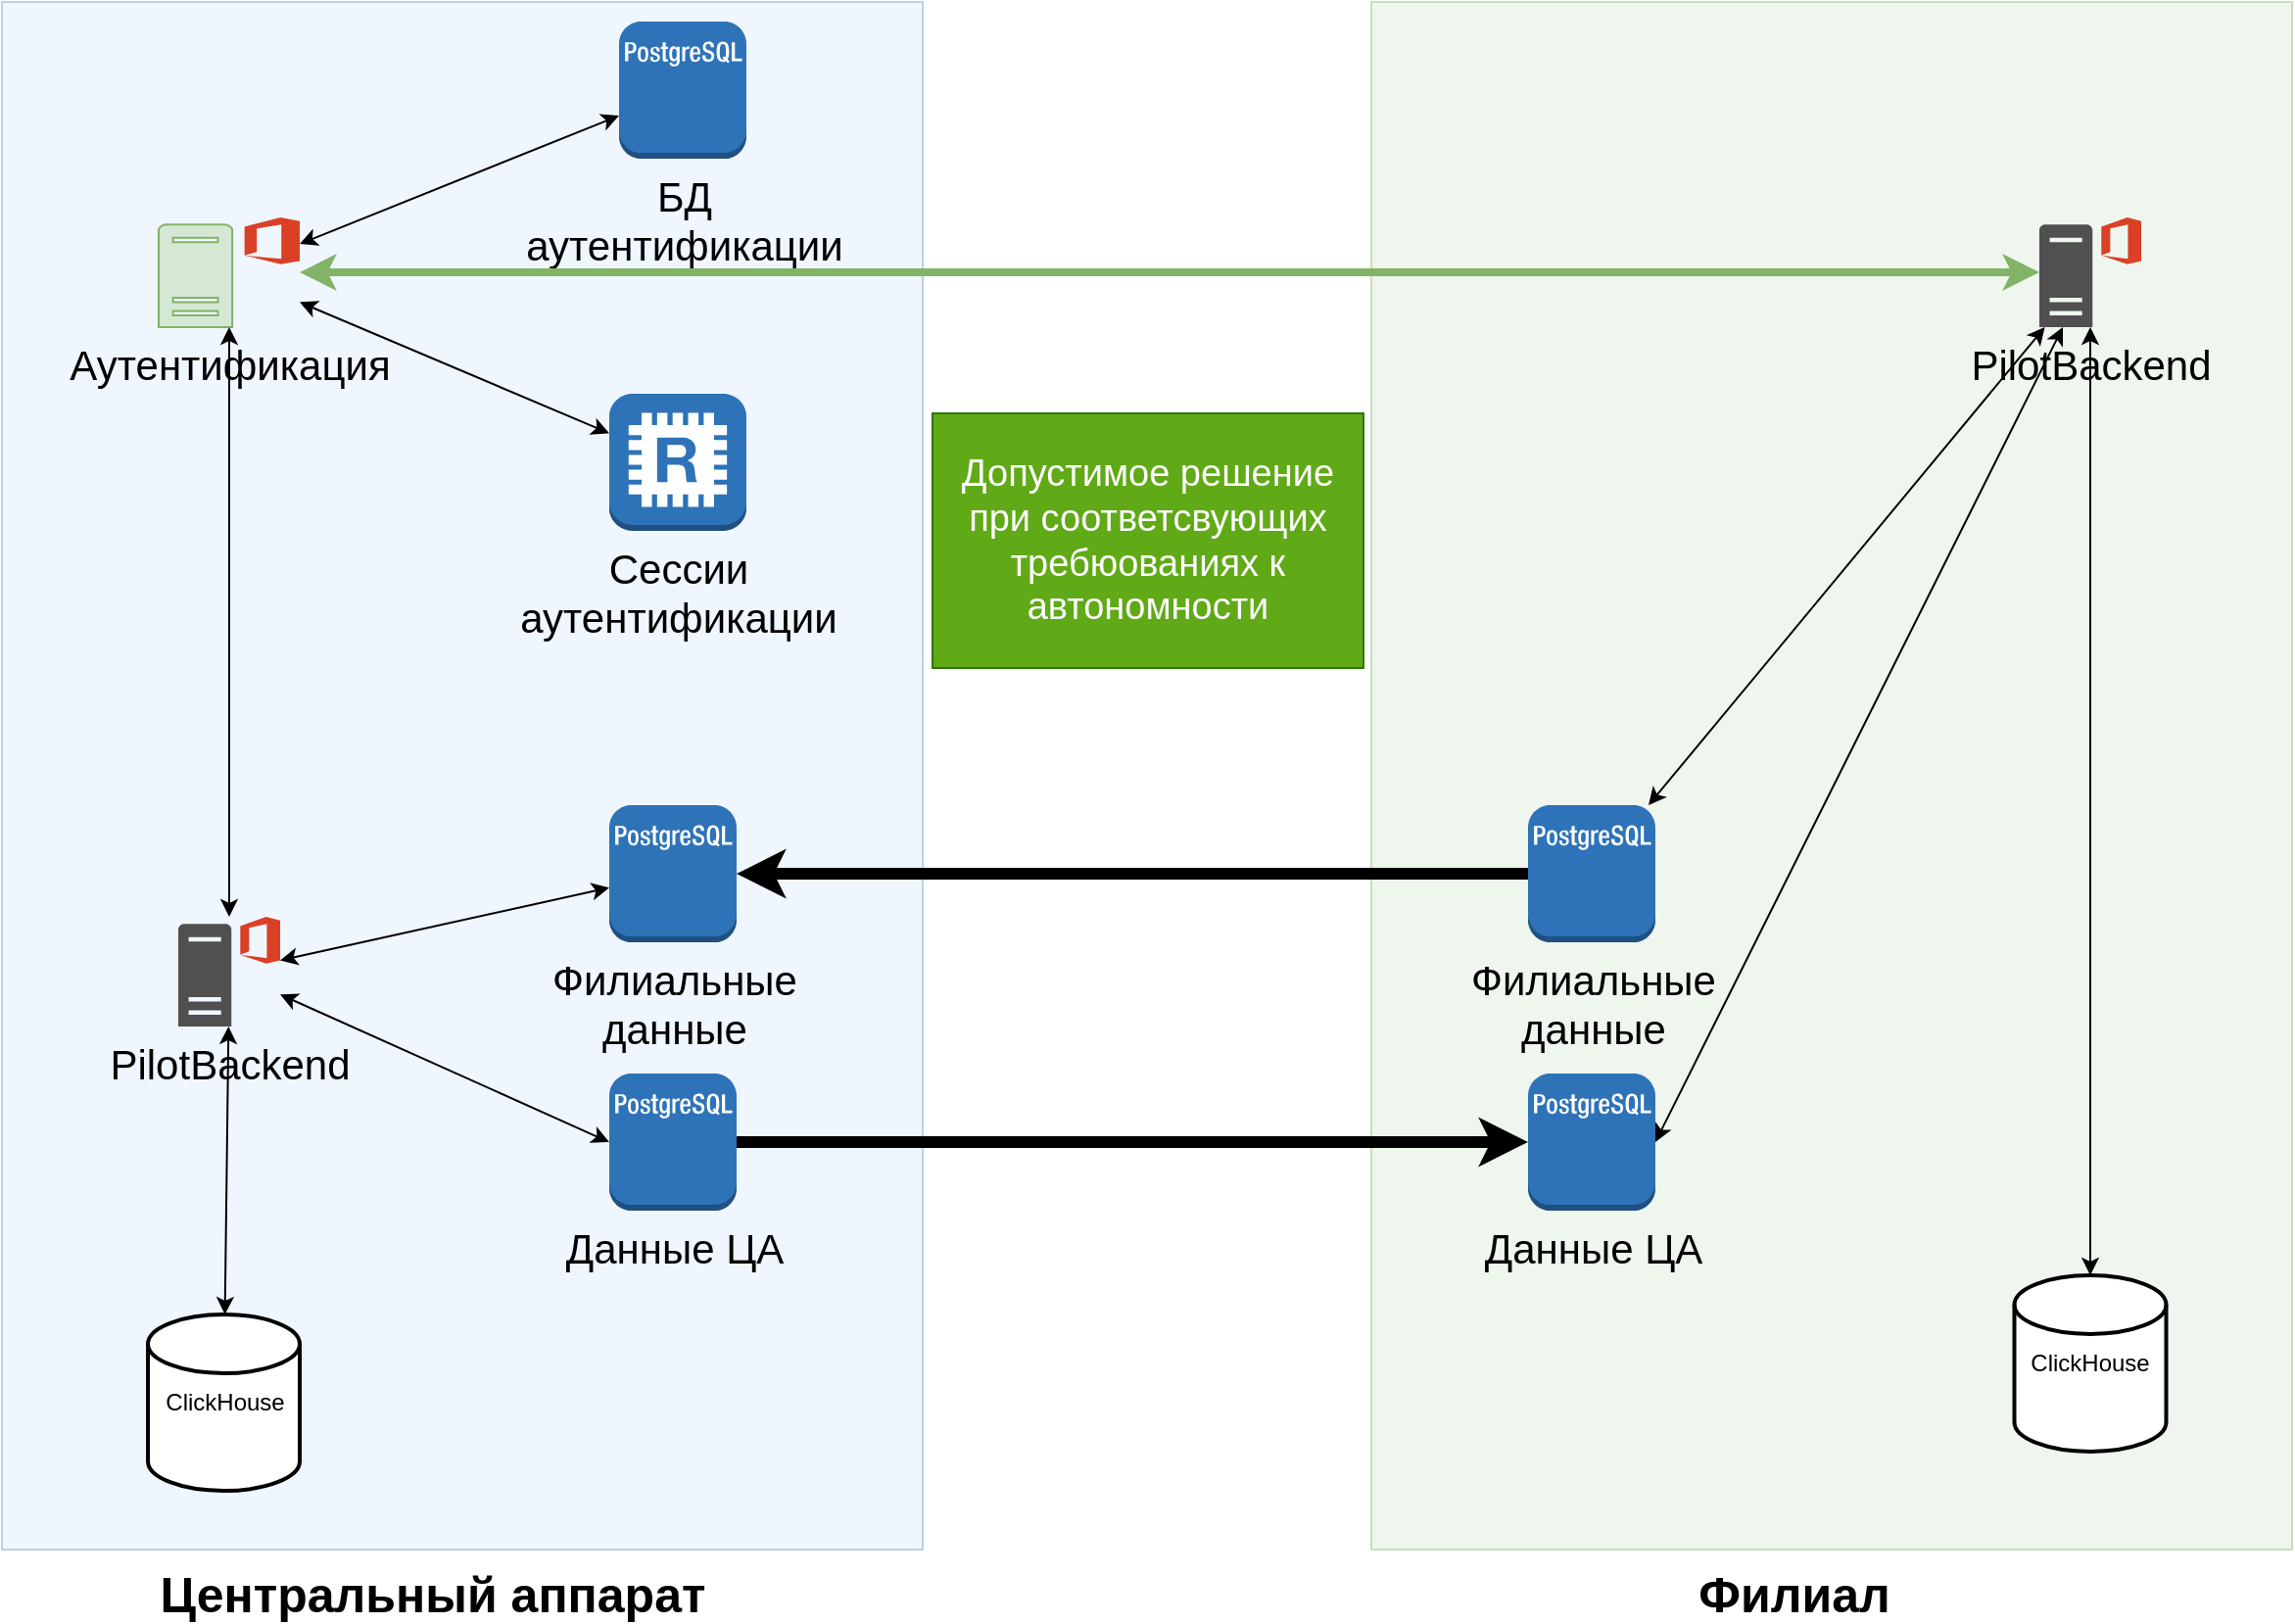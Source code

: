 <mxfile version="21.8.2" type="github" pages="7">
  <diagram name="Копия Схема синхронизации" id="seZV_HY0d5tDe9g9w8M-">
    <mxGraphModel dx="1929" dy="1006" grid="1" gridSize="10" guides="1" tooltips="1" connect="1" arrows="1" fold="1" page="1" pageScale="1" pageWidth="1169" pageHeight="827" math="0" shadow="0">
      <root>
        <mxCell id="ekt1GM4Eaedb4St4fe1f-0" />
        <mxCell id="ekt1GM4Eaedb4St4fe1f-1" parent="ekt1GM4Eaedb4St4fe1f-0" />
        <mxCell id="ekt1GM4Eaedb4St4fe1f-2" value="" style="rounded=0;whiteSpace=wrap;html=1;fillColor=#dae8fc;strokeColor=#6c8ebf;opacity=40;" vertex="1" parent="ekt1GM4Eaedb4St4fe1f-1">
          <mxGeometry width="470" height="790" as="geometry" />
        </mxCell>
        <mxCell id="ekt1GM4Eaedb4St4fe1f-3" value="&lt;font style=&quot;font-size: 21px;&quot;&gt;БД &lt;br&gt;аутентификации&lt;/font&gt;" style="outlineConnect=0;dashed=0;verticalLabelPosition=bottom;verticalAlign=top;align=center;html=1;shape=mxgraph.aws3.postgre_sql_instance;fillColor=#2E73B8;gradientColor=none;" vertex="1" parent="ekt1GM4Eaedb4St4fe1f-1">
          <mxGeometry x="315" y="10" width="65" height="70" as="geometry" />
        </mxCell>
        <mxCell id="ekt1GM4Eaedb4St4fe1f-4" value="&lt;font style=&quot;font-size: 21px;&quot;&gt;Сессии &lt;br&gt;аутентификации&lt;/font&gt;" style="outlineConnect=0;dashed=0;verticalLabelPosition=bottom;verticalAlign=top;align=center;html=1;shape=mxgraph.aws3.redis;fillColor=#2E73B8;gradientColor=none;" vertex="1" parent="ekt1GM4Eaedb4St4fe1f-1">
          <mxGeometry x="310" y="200" width="70" height="70" as="geometry" />
        </mxCell>
        <mxCell id="ekt1GM4Eaedb4St4fe1f-5" value="ClickHouse" style="strokeWidth=2;html=1;shape=mxgraph.flowchart.database;whiteSpace=wrap;" vertex="1" parent="ekt1GM4Eaedb4St4fe1f-1">
          <mxGeometry x="74.5" y="670" width="77.5" height="90" as="geometry" />
        </mxCell>
        <mxCell id="ekt1GM4Eaedb4St4fe1f-6" value="&lt;font style=&quot;font-size: 21px;&quot;&gt;Аутентификация&lt;/font&gt;" style="sketch=0;pointerEvents=1;shadow=0;dashed=0;html=1;strokeColor=#82b366;fillColor=#d5e8d4;labelPosition=center;verticalLabelPosition=bottom;verticalAlign=top;outlineConnect=0;align=center;shape=mxgraph.office.servers.office_web_apps_server;" vertex="1" parent="ekt1GM4Eaedb4St4fe1f-1">
          <mxGeometry x="80" y="110" width="72" height="56" as="geometry" />
        </mxCell>
        <mxCell id="ekt1GM4Eaedb4St4fe1f-7" value="&lt;font style=&quot;font-size: 21px;&quot;&gt;PilotBackend&lt;/font&gt;" style="sketch=0;pointerEvents=1;shadow=0;dashed=0;html=1;strokeColor=none;fillColor=#505050;labelPosition=center;verticalLabelPosition=bottom;verticalAlign=top;outlineConnect=0;align=center;shape=mxgraph.office.servers.office_web_apps_server;" vertex="1" parent="ekt1GM4Eaedb4St4fe1f-1">
          <mxGeometry x="90" y="467" width="52" height="56" as="geometry" />
        </mxCell>
        <mxCell id="ekt1GM4Eaedb4St4fe1f-8" value="" style="endArrow=classic;startArrow=classic;html=1;rounded=0;" edge="1" parent="ekt1GM4Eaedb4St4fe1f-1" source="ekt1GM4Eaedb4St4fe1f-6" target="ekt1GM4Eaedb4St4fe1f-3">
          <mxGeometry width="50" height="50" relative="1" as="geometry">
            <mxPoint x="-290" y="320" as="sourcePoint" />
            <mxPoint x="-240" y="270" as="targetPoint" />
          </mxGeometry>
        </mxCell>
        <mxCell id="ekt1GM4Eaedb4St4fe1f-9" value="" style="endArrow=classic;startArrow=classic;html=1;rounded=0;" edge="1" parent="ekt1GM4Eaedb4St4fe1f-1" source="ekt1GM4Eaedb4St4fe1f-6" target="ekt1GM4Eaedb4St4fe1f-4">
          <mxGeometry width="50" height="50" relative="1" as="geometry">
            <mxPoint x="-290" y="320" as="sourcePoint" />
            <mxPoint x="-240" y="270" as="targetPoint" />
          </mxGeometry>
        </mxCell>
        <mxCell id="ekt1GM4Eaedb4St4fe1f-10" value="&lt;font style=&quot;font-size: 21px;&quot;&gt;Филиальные &lt;br&gt;данные&lt;/font&gt;" style="outlineConnect=0;dashed=0;verticalLabelPosition=bottom;verticalAlign=top;align=center;html=1;shape=mxgraph.aws3.postgre_sql_instance;fillColor=#2E73B8;gradientColor=none;" vertex="1" parent="ekt1GM4Eaedb4St4fe1f-1">
          <mxGeometry x="310" y="410" width="65" height="70" as="geometry" />
        </mxCell>
        <mxCell id="ekt1GM4Eaedb4St4fe1f-11" value="&lt;font style=&quot;font-size: 21px;&quot;&gt;Данные ЦА&lt;/font&gt;" style="outlineConnect=0;dashed=0;verticalLabelPosition=bottom;verticalAlign=top;align=center;html=1;shape=mxgraph.aws3.postgre_sql_instance;fillColor=#2E73B8;gradientColor=none;" vertex="1" parent="ekt1GM4Eaedb4St4fe1f-1">
          <mxGeometry x="310" y="547" width="65" height="70" as="geometry" />
        </mxCell>
        <mxCell id="ekt1GM4Eaedb4St4fe1f-12" value="" style="endArrow=classic;startArrow=classic;html=1;rounded=0;" edge="1" parent="ekt1GM4Eaedb4St4fe1f-1" source="ekt1GM4Eaedb4St4fe1f-7" target="ekt1GM4Eaedb4St4fe1f-10">
          <mxGeometry width="50" height="50" relative="1" as="geometry">
            <mxPoint x="-10" y="447" as="sourcePoint" />
            <mxPoint x="40" y="397" as="targetPoint" />
          </mxGeometry>
        </mxCell>
        <mxCell id="ekt1GM4Eaedb4St4fe1f-13" value="" style="endArrow=classic;startArrow=classic;html=1;rounded=0;entryX=0;entryY=0.5;entryDx=0;entryDy=0;entryPerimeter=0;" edge="1" parent="ekt1GM4Eaedb4St4fe1f-1" source="ekt1GM4Eaedb4St4fe1f-7" target="ekt1GM4Eaedb4St4fe1f-11">
          <mxGeometry width="50" height="50" relative="1" as="geometry">
            <mxPoint x="-10" y="447" as="sourcePoint" />
            <mxPoint x="40" y="397" as="targetPoint" />
          </mxGeometry>
        </mxCell>
        <mxCell id="ekt1GM4Eaedb4St4fe1f-14" value="" style="endArrow=classic;startArrow=classic;html=1;rounded=0;" edge="1" parent="ekt1GM4Eaedb4St4fe1f-1" source="ekt1GM4Eaedb4St4fe1f-7" target="ekt1GM4Eaedb4St4fe1f-6">
          <mxGeometry width="50" height="50" relative="1" as="geometry">
            <mxPoint x="-290" y="440" as="sourcePoint" />
            <mxPoint x="-240" y="390" as="targetPoint" />
          </mxGeometry>
        </mxCell>
        <mxCell id="ekt1GM4Eaedb4St4fe1f-15" value="" style="endArrow=classic;startArrow=classic;html=1;rounded=0;" edge="1" parent="ekt1GM4Eaedb4St4fe1f-1" source="ekt1GM4Eaedb4St4fe1f-7" target="ekt1GM4Eaedb4St4fe1f-5">
          <mxGeometry width="50" height="50" relative="1" as="geometry">
            <mxPoint x="-10" y="570" as="sourcePoint" />
            <mxPoint x="40" y="520" as="targetPoint" />
          </mxGeometry>
        </mxCell>
        <mxCell id="ekt1GM4Eaedb4St4fe1f-16" value="" style="rounded=0;whiteSpace=wrap;html=1;fillColor=#d5e8d4;strokeColor=#82b366;opacity=40;" vertex="1" parent="ekt1GM4Eaedb4St4fe1f-1">
          <mxGeometry x="699" width="470" height="790" as="geometry" />
        </mxCell>
        <mxCell id="ekt1GM4Eaedb4St4fe1f-19" value="ClickHouse" style="strokeWidth=2;html=1;shape=mxgraph.flowchart.database;whiteSpace=wrap;" vertex="1" parent="ekt1GM4Eaedb4St4fe1f-1">
          <mxGeometry x="1027.25" y="650" width="77.5" height="90" as="geometry" />
        </mxCell>
        <mxCell id="ekt1GM4Eaedb4St4fe1f-21" value="&lt;font style=&quot;font-size: 21px;&quot;&gt;PilotBackend&lt;/font&gt;" style="sketch=0;pointerEvents=1;shadow=0;dashed=0;html=1;strokeColor=none;fillColor=#505050;labelPosition=center;verticalLabelPosition=bottom;verticalAlign=top;outlineConnect=0;align=center;shape=mxgraph.office.servers.office_web_apps_server;" vertex="1" parent="ekt1GM4Eaedb4St4fe1f-1">
          <mxGeometry x="1040" y="110" width="52" height="56" as="geometry" />
        </mxCell>
        <mxCell id="ekt1GM4Eaedb4St4fe1f-24" value="&lt;font style=&quot;font-size: 21px;&quot;&gt;Филиальные &lt;br&gt;данные&lt;/font&gt;" style="outlineConnect=0;dashed=0;verticalLabelPosition=bottom;verticalAlign=top;align=center;html=1;shape=mxgraph.aws3.postgre_sql_instance;fillColor=#2E73B8;gradientColor=none;" vertex="1" parent="ekt1GM4Eaedb4St4fe1f-1">
          <mxGeometry x="779" y="410" width="65" height="70" as="geometry" />
        </mxCell>
        <mxCell id="ekt1GM4Eaedb4St4fe1f-25" value="&lt;font style=&quot;font-size: 21px;&quot;&gt;Данные ЦА&lt;/font&gt;" style="outlineConnect=0;dashed=0;verticalLabelPosition=bottom;verticalAlign=top;align=center;html=1;shape=mxgraph.aws3.postgre_sql_instance;fillColor=#2E73B8;gradientColor=none;" vertex="1" parent="ekt1GM4Eaedb4St4fe1f-1">
          <mxGeometry x="779" y="547" width="65" height="70" as="geometry" />
        </mxCell>
        <mxCell id="ekt1GM4Eaedb4St4fe1f-26" value="" style="endArrow=classic;startArrow=classic;html=1;rounded=0;" edge="1" parent="ekt1GM4Eaedb4St4fe1f-1" source="ekt1GM4Eaedb4St4fe1f-21" target="ekt1GM4Eaedb4St4fe1f-24">
          <mxGeometry width="50" height="50" relative="1" as="geometry">
            <mxPoint x="459" y="447" as="sourcePoint" />
            <mxPoint x="509" y="397" as="targetPoint" />
          </mxGeometry>
        </mxCell>
        <mxCell id="ekt1GM4Eaedb4St4fe1f-27" value="" style="endArrow=classic;startArrow=classic;html=1;rounded=0;entryX=1;entryY=0.5;entryDx=0;entryDy=0;entryPerimeter=0;" edge="1" parent="ekt1GM4Eaedb4St4fe1f-1" source="ekt1GM4Eaedb4St4fe1f-21" target="ekt1GM4Eaedb4St4fe1f-25">
          <mxGeometry width="50" height="50" relative="1" as="geometry">
            <mxPoint x="459" y="447" as="sourcePoint" />
            <mxPoint x="509" y="397" as="targetPoint" />
          </mxGeometry>
        </mxCell>
        <mxCell id="ekt1GM4Eaedb4St4fe1f-28" value="" style="endArrow=classic;startArrow=classic;html=1;rounded=0;fillColor=#d5e8d4;strokeColor=#82b366;strokeWidth=4;" edge="1" parent="ekt1GM4Eaedb4St4fe1f-1" source="ekt1GM4Eaedb4St4fe1f-21" target="ekt1GM4Eaedb4St4fe1f-6">
          <mxGeometry width="50" height="50" relative="1" as="geometry">
            <mxPoint x="179" y="440" as="sourcePoint" />
            <mxPoint x="1055" y="176" as="targetPoint" />
          </mxGeometry>
        </mxCell>
        <mxCell id="ekt1GM4Eaedb4St4fe1f-29" value="" style="endArrow=classic;startArrow=classic;html=1;rounded=0;" edge="1" parent="ekt1GM4Eaedb4St4fe1f-1" source="ekt1GM4Eaedb4St4fe1f-21" target="ekt1GM4Eaedb4St4fe1f-19">
          <mxGeometry width="50" height="50" relative="1" as="geometry">
            <mxPoint x="459" y="570" as="sourcePoint" />
            <mxPoint x="509" y="520" as="targetPoint" />
          </mxGeometry>
        </mxCell>
        <mxCell id="ekt1GM4Eaedb4St4fe1f-30" value="&lt;font style=&quot;font-size: 25px;&quot;&gt;&lt;b&gt;Центральный аппарат&lt;/b&gt;&lt;/font&gt;" style="text;strokeColor=none;align=center;fillColor=none;html=1;verticalAlign=middle;whiteSpace=wrap;rounded=0;" vertex="1" parent="ekt1GM4Eaedb4St4fe1f-1">
          <mxGeometry x="65" y="797" width="310" height="30" as="geometry" />
        </mxCell>
        <mxCell id="ekt1GM4Eaedb4St4fe1f-31" value="&lt;font style=&quot;font-size: 25px;&quot;&gt;&lt;b&gt;Филиал&lt;/b&gt;&lt;/font&gt;" style="text;strokeColor=none;align=center;fillColor=none;html=1;verticalAlign=middle;whiteSpace=wrap;rounded=0;" vertex="1" parent="ekt1GM4Eaedb4St4fe1f-1">
          <mxGeometry x="760" y="797" width="310" height="30" as="geometry" />
        </mxCell>
        <mxCell id="ekt1GM4Eaedb4St4fe1f-32" value="" style="endArrow=classic;html=1;rounded=0;strokeWidth=6;" edge="1" parent="ekt1GM4Eaedb4St4fe1f-1" source="ekt1GM4Eaedb4St4fe1f-11" target="ekt1GM4Eaedb4St4fe1f-25">
          <mxGeometry width="50" height="50" relative="1" as="geometry">
            <mxPoint x="740" y="450" as="sourcePoint" />
            <mxPoint x="790" y="400" as="targetPoint" />
          </mxGeometry>
        </mxCell>
        <mxCell id="ekt1GM4Eaedb4St4fe1f-33" value="" style="endArrow=classic;html=1;rounded=0;strokeWidth=6;" edge="1" parent="ekt1GM4Eaedb4St4fe1f-1" source="ekt1GM4Eaedb4St4fe1f-24" target="ekt1GM4Eaedb4St4fe1f-10">
          <mxGeometry width="50" height="50" relative="1" as="geometry">
            <mxPoint x="740" y="450" as="sourcePoint" />
            <mxPoint x="790" y="400" as="targetPoint" />
          </mxGeometry>
        </mxCell>
        <mxCell id="9mXaB421Ut1MUU_NitbH-0" value="Допустимое решение при соответсвующих требюованиях к автономности&lt;br style=&quot;font-size: 19px;&quot;&gt;" style="text;strokeColor=#2D7600;align=center;fillColor=#60a917;html=1;verticalAlign=middle;whiteSpace=wrap;rounded=0;fontSize=19;fontColor=#ffffff;" vertex="1" parent="ekt1GM4Eaedb4St4fe1f-1">
          <mxGeometry x="475" y="210" width="220" height="130" as="geometry" />
        </mxCell>
      </root>
    </mxGraphModel>
  </diagram>
  <diagram name="Схема синхронизации" id="aoDku1oZ-v_Cwu6YTtVJ">
    <mxGraphModel dx="1929" dy="1006" grid="1" gridSize="10" guides="1" tooltips="1" connect="1" arrows="1" fold="1" page="1" pageScale="1" pageWidth="1169" pageHeight="827" math="0" shadow="0">
      <root>
        <mxCell id="0" />
        <mxCell id="1" parent="0" />
        <mxCell id="zkEFQgEcSLiScQsoTOPt-6" value="" style="rounded=0;whiteSpace=wrap;html=1;fillColor=#dae8fc;strokeColor=#6c8ebf;opacity=40;" vertex="1" parent="1">
          <mxGeometry width="470" height="790" as="geometry" />
        </mxCell>
        <mxCell id="zkEFQgEcSLiScQsoTOPt-3" value="&lt;font style=&quot;font-size: 21px;&quot;&gt;БД &lt;br&gt;аутентификации&lt;/font&gt;" style="outlineConnect=0;dashed=0;verticalLabelPosition=bottom;verticalAlign=top;align=center;html=1;shape=mxgraph.aws3.postgre_sql_instance;fillColor=#2E73B8;gradientColor=none;" vertex="1" parent="1">
          <mxGeometry x="310" y="20" width="65" height="70" as="geometry" />
        </mxCell>
        <mxCell id="zkEFQgEcSLiScQsoTOPt-4" value="&lt;font style=&quot;font-size: 21px;&quot;&gt;Сессии &lt;br&gt;аутентификации&lt;/font&gt;" style="outlineConnect=0;dashed=0;verticalLabelPosition=bottom;verticalAlign=top;align=center;html=1;shape=mxgraph.aws3.redis;fillColor=#2E73B8;gradientColor=none;" vertex="1" parent="1">
          <mxGeometry x="310" y="200" width="70" height="70" as="geometry" />
        </mxCell>
        <mxCell id="zkEFQgEcSLiScQsoTOPt-5" value="ClickHouse" style="strokeWidth=2;html=1;shape=mxgraph.flowchart.database;whiteSpace=wrap;" vertex="1" parent="1">
          <mxGeometry x="77.25" y="680" width="77.5" height="90" as="geometry" />
        </mxCell>
        <mxCell id="zkEFQgEcSLiScQsoTOPt-10" value="&lt;font style=&quot;font-size: 21px;&quot;&gt;Аутентификация&lt;/font&gt;" style="sketch=0;pointerEvents=1;shadow=0;dashed=0;html=1;strokeColor=#82b366;fillColor=#d5e8d4;labelPosition=center;verticalLabelPosition=bottom;verticalAlign=top;outlineConnect=0;align=center;shape=mxgraph.office.servers.office_web_apps_server;" vertex="1" parent="1">
          <mxGeometry x="90" y="110" width="52" height="56" as="geometry" />
        </mxCell>
        <mxCell id="zkEFQgEcSLiScQsoTOPt-11" value="&lt;font style=&quot;font-size: 21px;&quot;&gt;PilotBackend&lt;/font&gt;" style="sketch=0;pointerEvents=1;shadow=0;dashed=0;html=1;strokeColor=none;fillColor=#505050;labelPosition=center;verticalLabelPosition=bottom;verticalAlign=top;outlineConnect=0;align=center;shape=mxgraph.office.servers.office_web_apps_server;" vertex="1" parent="1">
          <mxGeometry x="90" y="467" width="52" height="56" as="geometry" />
        </mxCell>
        <mxCell id="zkEFQgEcSLiScQsoTOPt-12" value="" style="endArrow=classic;startArrow=classic;html=1;rounded=0;" edge="1" parent="1" source="zkEFQgEcSLiScQsoTOPt-10" target="zkEFQgEcSLiScQsoTOPt-3">
          <mxGeometry width="50" height="50" relative="1" as="geometry">
            <mxPoint x="-290" y="320" as="sourcePoint" />
            <mxPoint x="-240" y="270" as="targetPoint" />
          </mxGeometry>
        </mxCell>
        <mxCell id="zkEFQgEcSLiScQsoTOPt-13" value="" style="endArrow=classic;startArrow=classic;html=1;rounded=0;" edge="1" parent="1" source="zkEFQgEcSLiScQsoTOPt-10" target="zkEFQgEcSLiScQsoTOPt-4">
          <mxGeometry width="50" height="50" relative="1" as="geometry">
            <mxPoint x="-290" y="320" as="sourcePoint" />
            <mxPoint x="-240" y="270" as="targetPoint" />
          </mxGeometry>
        </mxCell>
        <mxCell id="zkEFQgEcSLiScQsoTOPt-14" value="&lt;font style=&quot;font-size: 21px;&quot;&gt;Филиальные &lt;br&gt;данные&lt;/font&gt;" style="outlineConnect=0;dashed=0;verticalLabelPosition=bottom;verticalAlign=top;align=center;html=1;shape=mxgraph.aws3.postgre_sql_instance;fillColor=#2E73B8;gradientColor=none;" vertex="1" parent="1">
          <mxGeometry x="310" y="410" width="65" height="70" as="geometry" />
        </mxCell>
        <mxCell id="zkEFQgEcSLiScQsoTOPt-15" value="&lt;font style=&quot;font-size: 21px;&quot;&gt;Данные ЦА&lt;/font&gt;" style="outlineConnect=0;dashed=0;verticalLabelPosition=bottom;verticalAlign=top;align=center;html=1;shape=mxgraph.aws3.postgre_sql_instance;fillColor=#2E73B8;gradientColor=none;" vertex="1" parent="1">
          <mxGeometry x="310" y="547" width="65" height="70" as="geometry" />
        </mxCell>
        <mxCell id="zkEFQgEcSLiScQsoTOPt-16" value="" style="endArrow=classic;startArrow=classic;html=1;rounded=0;" edge="1" parent="1" source="zkEFQgEcSLiScQsoTOPt-11" target="zkEFQgEcSLiScQsoTOPt-14">
          <mxGeometry width="50" height="50" relative="1" as="geometry">
            <mxPoint x="-10" y="447" as="sourcePoint" />
            <mxPoint x="40" y="397" as="targetPoint" />
          </mxGeometry>
        </mxCell>
        <mxCell id="zkEFQgEcSLiScQsoTOPt-17" value="" style="endArrow=classic;startArrow=classic;html=1;rounded=0;entryX=0;entryY=0.5;entryDx=0;entryDy=0;entryPerimeter=0;" edge="1" parent="1" source="zkEFQgEcSLiScQsoTOPt-11" target="zkEFQgEcSLiScQsoTOPt-15">
          <mxGeometry width="50" height="50" relative="1" as="geometry">
            <mxPoint x="-10" y="447" as="sourcePoint" />
            <mxPoint x="40" y="397" as="targetPoint" />
          </mxGeometry>
        </mxCell>
        <mxCell id="zkEFQgEcSLiScQsoTOPt-18" value="" style="endArrow=classic;startArrow=classic;html=1;rounded=0;" edge="1" parent="1" source="zkEFQgEcSLiScQsoTOPt-11" target="zkEFQgEcSLiScQsoTOPt-10">
          <mxGeometry width="50" height="50" relative="1" as="geometry">
            <mxPoint x="-290" y="440" as="sourcePoint" />
            <mxPoint x="-240" y="390" as="targetPoint" />
          </mxGeometry>
        </mxCell>
        <mxCell id="zkEFQgEcSLiScQsoTOPt-19" value="" style="endArrow=classic;startArrow=classic;html=1;rounded=0;" edge="1" parent="1" source="zkEFQgEcSLiScQsoTOPt-11" target="zkEFQgEcSLiScQsoTOPt-5">
          <mxGeometry width="50" height="50" relative="1" as="geometry">
            <mxPoint x="-10" y="570" as="sourcePoint" />
            <mxPoint x="40" y="520" as="targetPoint" />
          </mxGeometry>
        </mxCell>
        <mxCell id="zkEFQgEcSLiScQsoTOPt-20" value="" style="rounded=0;whiteSpace=wrap;html=1;fillColor=#d5e8d4;strokeColor=#82b366;opacity=40;" vertex="1" parent="1">
          <mxGeometry x="699" width="470" height="790" as="geometry" />
        </mxCell>
        <mxCell id="zkEFQgEcSLiScQsoTOPt-21" value="&lt;font style=&quot;font-size: 21px;&quot;&gt;БД &lt;br&gt;аутентификации&lt;/font&gt;" style="outlineConnect=0;dashed=0;verticalLabelPosition=bottom;verticalAlign=top;align=center;html=1;shape=mxgraph.aws3.postgre_sql_instance;fillColor=#2E73B8;gradientColor=none;" vertex="1" parent="1">
          <mxGeometry x="779" y="20" width="65" height="70" as="geometry" />
        </mxCell>
        <mxCell id="zkEFQgEcSLiScQsoTOPt-22" value="&lt;font style=&quot;font-size: 21px;&quot;&gt;Сессии &lt;br&gt;аутентификации&lt;/font&gt;" style="outlineConnect=0;dashed=0;verticalLabelPosition=bottom;verticalAlign=top;align=center;html=1;shape=mxgraph.aws3.redis;fillColor=#2E73B8;gradientColor=none;" vertex="1" parent="1">
          <mxGeometry x="779" y="200" width="70" height="70" as="geometry" />
        </mxCell>
        <mxCell id="zkEFQgEcSLiScQsoTOPt-23" value="ClickHouse" style="strokeWidth=2;html=1;shape=mxgraph.flowchart.database;whiteSpace=wrap;" vertex="1" parent="1">
          <mxGeometry x="1020.75" y="690" width="77.5" height="90" as="geometry" />
        </mxCell>
        <mxCell id="zkEFQgEcSLiScQsoTOPt-27" value="&lt;font style=&quot;font-size: 21px;&quot;&gt;Аутентификация&lt;/font&gt;" style="sketch=0;pointerEvents=1;shadow=0;dashed=0;html=1;strokeColor=#82b366;fillColor=#d5e8d4;labelPosition=center;verticalLabelPosition=bottom;verticalAlign=top;outlineConnect=0;align=center;shape=mxgraph.office.servers.office_web_apps_server;" vertex="1" parent="1">
          <mxGeometry x="1029" y="120" width="61" height="56" as="geometry" />
        </mxCell>
        <mxCell id="zkEFQgEcSLiScQsoTOPt-28" value="&lt;font style=&quot;font-size: 21px;&quot;&gt;PilotBackend&lt;/font&gt;" style="sketch=0;pointerEvents=1;shadow=0;dashed=0;html=1;strokeColor=none;fillColor=#505050;labelPosition=center;verticalLabelPosition=bottom;verticalAlign=top;outlineConnect=0;align=center;shape=mxgraph.office.servers.office_web_apps_server;" vertex="1" parent="1">
          <mxGeometry x="1029" y="477" width="52" height="56" as="geometry" />
        </mxCell>
        <mxCell id="zkEFQgEcSLiScQsoTOPt-29" value="" style="endArrow=classic;startArrow=classic;html=1;rounded=0;" edge="1" parent="1" source="zkEFQgEcSLiScQsoTOPt-27" target="zkEFQgEcSLiScQsoTOPt-21">
          <mxGeometry width="50" height="50" relative="1" as="geometry">
            <mxPoint x="179" y="320" as="sourcePoint" />
            <mxPoint x="229" y="270" as="targetPoint" />
          </mxGeometry>
        </mxCell>
        <mxCell id="zkEFQgEcSLiScQsoTOPt-30" value="" style="endArrow=classic;startArrow=classic;html=1;rounded=0;" edge="1" parent="1" source="zkEFQgEcSLiScQsoTOPt-27" target="zkEFQgEcSLiScQsoTOPt-22">
          <mxGeometry width="50" height="50" relative="1" as="geometry">
            <mxPoint x="179" y="320" as="sourcePoint" />
            <mxPoint x="229" y="270" as="targetPoint" />
          </mxGeometry>
        </mxCell>
        <mxCell id="zkEFQgEcSLiScQsoTOPt-31" value="&lt;font style=&quot;font-size: 21px;&quot;&gt;Филиальные &lt;br&gt;данные&lt;/font&gt;" style="outlineConnect=0;dashed=0;verticalLabelPosition=bottom;verticalAlign=top;align=center;html=1;shape=mxgraph.aws3.postgre_sql_instance;fillColor=#2E73B8;gradientColor=none;" vertex="1" parent="1">
          <mxGeometry x="779" y="410" width="65" height="70" as="geometry" />
        </mxCell>
        <mxCell id="zkEFQgEcSLiScQsoTOPt-32" value="&lt;font style=&quot;font-size: 21px;&quot;&gt;Данные ЦА&lt;/font&gt;" style="outlineConnect=0;dashed=0;verticalLabelPosition=bottom;verticalAlign=top;align=center;html=1;shape=mxgraph.aws3.postgre_sql_instance;fillColor=#2E73B8;gradientColor=none;" vertex="1" parent="1">
          <mxGeometry x="779" y="547" width="65" height="70" as="geometry" />
        </mxCell>
        <mxCell id="zkEFQgEcSLiScQsoTOPt-33" value="" style="endArrow=classic;startArrow=classic;html=1;rounded=0;" edge="1" parent="1" source="zkEFQgEcSLiScQsoTOPt-28" target="zkEFQgEcSLiScQsoTOPt-31">
          <mxGeometry width="50" height="50" relative="1" as="geometry">
            <mxPoint x="459" y="447" as="sourcePoint" />
            <mxPoint x="509" y="397" as="targetPoint" />
          </mxGeometry>
        </mxCell>
        <mxCell id="zkEFQgEcSLiScQsoTOPt-34" value="" style="endArrow=classic;startArrow=classic;html=1;rounded=0;entryX=1;entryY=0.5;entryDx=0;entryDy=0;entryPerimeter=0;" edge="1" parent="1" source="zkEFQgEcSLiScQsoTOPt-28" target="zkEFQgEcSLiScQsoTOPt-32">
          <mxGeometry width="50" height="50" relative="1" as="geometry">
            <mxPoint x="459" y="447" as="sourcePoint" />
            <mxPoint x="509" y="397" as="targetPoint" />
          </mxGeometry>
        </mxCell>
        <mxCell id="zkEFQgEcSLiScQsoTOPt-35" value="" style="endArrow=classic;startArrow=classic;html=1;rounded=0;" edge="1" parent="1" source="zkEFQgEcSLiScQsoTOPt-28" target="zkEFQgEcSLiScQsoTOPt-27">
          <mxGeometry width="50" height="50" relative="1" as="geometry">
            <mxPoint x="179" y="440" as="sourcePoint" />
            <mxPoint x="229" y="390" as="targetPoint" />
          </mxGeometry>
        </mxCell>
        <mxCell id="zkEFQgEcSLiScQsoTOPt-36" value="" style="endArrow=classic;startArrow=classic;html=1;rounded=0;" edge="1" parent="1" source="zkEFQgEcSLiScQsoTOPt-28" target="zkEFQgEcSLiScQsoTOPt-23">
          <mxGeometry width="50" height="50" relative="1" as="geometry">
            <mxPoint x="459" y="570" as="sourcePoint" />
            <mxPoint x="509" y="520" as="targetPoint" />
          </mxGeometry>
        </mxCell>
        <mxCell id="zkEFQgEcSLiScQsoTOPt-38" value="&lt;font style=&quot;font-size: 25px;&quot;&gt;&lt;b&gt;Центральный аппарат&lt;/b&gt;&lt;/font&gt;" style="text;strokeColor=none;align=center;fillColor=none;html=1;verticalAlign=middle;whiteSpace=wrap;rounded=0;" vertex="1" parent="1">
          <mxGeometry x="65" y="797" width="310" height="30" as="geometry" />
        </mxCell>
        <mxCell id="zkEFQgEcSLiScQsoTOPt-39" value="&lt;font style=&quot;font-size: 25px;&quot;&gt;&lt;b&gt;Филиал&lt;/b&gt;&lt;/font&gt;" style="text;strokeColor=none;align=center;fillColor=none;html=1;verticalAlign=middle;whiteSpace=wrap;rounded=0;" vertex="1" parent="1">
          <mxGeometry x="760" y="797" width="310" height="30" as="geometry" />
        </mxCell>
        <mxCell id="zkEFQgEcSLiScQsoTOPt-40" value="" style="endArrow=classic;html=1;rounded=0;strokeWidth=6;" edge="1" parent="1" source="zkEFQgEcSLiScQsoTOPt-15" target="zkEFQgEcSLiScQsoTOPt-32">
          <mxGeometry width="50" height="50" relative="1" as="geometry">
            <mxPoint x="740" y="450" as="sourcePoint" />
            <mxPoint x="790" y="400" as="targetPoint" />
          </mxGeometry>
        </mxCell>
        <mxCell id="zkEFQgEcSLiScQsoTOPt-41" value="" style="endArrow=classic;html=1;rounded=0;strokeWidth=6;" edge="1" parent="1" source="zkEFQgEcSLiScQsoTOPt-31" target="zkEFQgEcSLiScQsoTOPt-14">
          <mxGeometry width="50" height="50" relative="1" as="geometry">
            <mxPoint x="740" y="450" as="sourcePoint" />
            <mxPoint x="790" y="400" as="targetPoint" />
          </mxGeometry>
        </mxCell>
        <mxCell id="zkEFQgEcSLiScQsoTOPt-42" value="" style="endArrow=classic;html=1;rounded=0;exitX=1;exitY=0.5;exitDx=0;exitDy=0;exitPerimeter=0;strokeWidth=6;" edge="1" parent="1" source="zkEFQgEcSLiScQsoTOPt-3" target="zkEFQgEcSLiScQsoTOPt-21">
          <mxGeometry width="50" height="50" relative="1" as="geometry">
            <mxPoint x="740" y="450" as="sourcePoint" />
            <mxPoint x="790" y="400" as="targetPoint" />
          </mxGeometry>
        </mxCell>
        <mxCell id="DnnTrSOLbWuZoff3-NbN-1" value="Допустимое решение но будет гемор с репликациями (должны быть синхронизированны с репликами основных данных)" style="text;strokeColor=#2D7600;align=center;fillColor=#60a917;html=1;verticalAlign=middle;whiteSpace=wrap;rounded=0;fontSize=19;fontColor=#ffffff;" vertex="1" parent="1">
          <mxGeometry x="475" y="120" width="220" height="210" as="geometry" />
        </mxCell>
      </root>
    </mxGraphModel>
  </diagram>
  <diagram name="Копия Схема синхронизации" id="j7t8deDHPL80M__wIfye">
    <mxGraphModel dx="1588" dy="828" grid="1" gridSize="10" guides="1" tooltips="1" connect="1" arrows="1" fold="1" page="1" pageScale="1" pageWidth="1169" pageHeight="827" math="0" shadow="0">
      <root>
        <mxCell id="zDU2T3aG964SL5Umm1Lr-0" />
        <mxCell id="zDU2T3aG964SL5Umm1Lr-1" parent="zDU2T3aG964SL5Umm1Lr-0" />
        <mxCell id="zDU2T3aG964SL5Umm1Lr-2" value="" style="rounded=0;whiteSpace=wrap;html=1;fillColor=#dae8fc;strokeColor=#6c8ebf;opacity=40;" vertex="1" parent="zDU2T3aG964SL5Umm1Lr-1">
          <mxGeometry width="470" height="790" as="geometry" />
        </mxCell>
        <mxCell id="zDU2T3aG964SL5Umm1Lr-3" value="&lt;font style=&quot;font-size: 21px;&quot;&gt;БД &lt;br&gt;аутентификации&lt;/font&gt;" style="outlineConnect=0;dashed=0;verticalLabelPosition=bottom;verticalAlign=top;align=center;html=1;shape=mxgraph.aws3.postgre_sql_instance;fillColor=#2E73B8;gradientColor=none;" vertex="1" parent="zDU2T3aG964SL5Umm1Lr-1">
          <mxGeometry x="310" y="20" width="65" height="70" as="geometry" />
        </mxCell>
        <mxCell id="zDU2T3aG964SL5Umm1Lr-4" value="&lt;font style=&quot;font-size: 21px;&quot;&gt;Сессии &lt;br&gt;аутентификации&lt;/font&gt;" style="outlineConnect=0;dashed=0;verticalLabelPosition=bottom;verticalAlign=top;align=center;html=1;shape=mxgraph.aws3.redis;fillColor=#2E73B8;gradientColor=none;" vertex="1" parent="zDU2T3aG964SL5Umm1Lr-1">
          <mxGeometry x="310" y="200" width="70" height="70" as="geometry" />
        </mxCell>
        <mxCell id="zDU2T3aG964SL5Umm1Lr-5" value="ClickHouse" style="strokeWidth=2;html=1;shape=mxgraph.flowchart.database;whiteSpace=wrap;" vertex="1" parent="zDU2T3aG964SL5Umm1Lr-1">
          <mxGeometry x="297.5" y="690" width="77.5" height="90" as="geometry" />
        </mxCell>
        <mxCell id="zDU2T3aG964SL5Umm1Lr-6" value="&lt;font style=&quot;font-size: 21px;&quot;&gt;Аутентификация&lt;/font&gt;" style="sketch=0;pointerEvents=1;shadow=0;dashed=0;html=1;strokeColor=#82b366;fillColor=#d5e8d4;labelPosition=center;verticalLabelPosition=bottom;verticalAlign=top;outlineConnect=0;align=center;shape=mxgraph.office.servers.office_web_apps_server;" vertex="1" parent="zDU2T3aG964SL5Umm1Lr-1">
          <mxGeometry x="80" y="110" width="72" height="56" as="geometry" />
        </mxCell>
        <mxCell id="zDU2T3aG964SL5Umm1Lr-7" value="&lt;font style=&quot;font-size: 21px;&quot;&gt;PilotBackend&lt;/font&gt;" style="sketch=0;pointerEvents=1;shadow=0;dashed=0;html=1;strokeColor=none;fillColor=#505050;labelPosition=center;verticalLabelPosition=bottom;verticalAlign=top;outlineConnect=0;align=center;shape=mxgraph.office.servers.office_web_apps_server;" vertex="1" parent="zDU2T3aG964SL5Umm1Lr-1">
          <mxGeometry x="90" y="467" width="52" height="56" as="geometry" />
        </mxCell>
        <mxCell id="zDU2T3aG964SL5Umm1Lr-8" value="" style="endArrow=classic;startArrow=classic;html=1;rounded=0;" edge="1" parent="zDU2T3aG964SL5Umm1Lr-1" source="zDU2T3aG964SL5Umm1Lr-6" target="zDU2T3aG964SL5Umm1Lr-3">
          <mxGeometry width="50" height="50" relative="1" as="geometry">
            <mxPoint x="-290" y="320" as="sourcePoint" />
            <mxPoint x="-240" y="270" as="targetPoint" />
          </mxGeometry>
        </mxCell>
        <mxCell id="zDU2T3aG964SL5Umm1Lr-9" value="" style="endArrow=classic;startArrow=classic;html=1;rounded=0;" edge="1" parent="zDU2T3aG964SL5Umm1Lr-1" source="zDU2T3aG964SL5Umm1Lr-6" target="zDU2T3aG964SL5Umm1Lr-4">
          <mxGeometry width="50" height="50" relative="1" as="geometry">
            <mxPoint x="-290" y="320" as="sourcePoint" />
            <mxPoint x="-240" y="270" as="targetPoint" />
          </mxGeometry>
        </mxCell>
        <mxCell id="zDU2T3aG964SL5Umm1Lr-10" value="&lt;font style=&quot;font-size: 21px;&quot;&gt;Филиальные &lt;br&gt;данные&lt;/font&gt;" style="outlineConnect=0;dashed=0;verticalLabelPosition=bottom;verticalAlign=top;align=center;html=1;shape=mxgraph.aws3.postgre_sql_instance;fillColor=#2E73B8;gradientColor=none;" vertex="1" parent="zDU2T3aG964SL5Umm1Lr-1">
          <mxGeometry x="310" y="410" width="65" height="70" as="geometry" />
        </mxCell>
        <mxCell id="zDU2T3aG964SL5Umm1Lr-11" value="&lt;font style=&quot;font-size: 21px;&quot;&gt;Данные ЦА&lt;/font&gt;" style="outlineConnect=0;dashed=0;verticalLabelPosition=bottom;verticalAlign=top;align=center;html=1;shape=mxgraph.aws3.postgre_sql_instance;fillColor=#2E73B8;gradientColor=none;" vertex="1" parent="zDU2T3aG964SL5Umm1Lr-1">
          <mxGeometry x="310" y="547" width="65" height="70" as="geometry" />
        </mxCell>
        <mxCell id="zDU2T3aG964SL5Umm1Lr-12" value="" style="endArrow=classic;startArrow=classic;html=1;rounded=0;" edge="1" parent="zDU2T3aG964SL5Umm1Lr-1" source="zDU2T3aG964SL5Umm1Lr-7" target="zDU2T3aG964SL5Umm1Lr-10">
          <mxGeometry width="50" height="50" relative="1" as="geometry">
            <mxPoint x="-10" y="447" as="sourcePoint" />
            <mxPoint x="40" y="397" as="targetPoint" />
          </mxGeometry>
        </mxCell>
        <mxCell id="zDU2T3aG964SL5Umm1Lr-13" value="" style="endArrow=classic;startArrow=classic;html=1;rounded=0;entryX=0;entryY=0.5;entryDx=0;entryDy=0;entryPerimeter=0;" edge="1" parent="zDU2T3aG964SL5Umm1Lr-1" source="zDU2T3aG964SL5Umm1Lr-7" target="zDU2T3aG964SL5Umm1Lr-11">
          <mxGeometry width="50" height="50" relative="1" as="geometry">
            <mxPoint x="-10" y="447" as="sourcePoint" />
            <mxPoint x="40" y="397" as="targetPoint" />
          </mxGeometry>
        </mxCell>
        <mxCell id="zDU2T3aG964SL5Umm1Lr-14" value="" style="endArrow=classic;startArrow=classic;html=1;rounded=0;" edge="1" parent="zDU2T3aG964SL5Umm1Lr-1" source="zDU2T3aG964SL5Umm1Lr-7" target="zDU2T3aG964SL5Umm1Lr-6">
          <mxGeometry width="50" height="50" relative="1" as="geometry">
            <mxPoint x="-290" y="440" as="sourcePoint" />
            <mxPoint x="-240" y="390" as="targetPoint" />
          </mxGeometry>
        </mxCell>
        <mxCell id="zDU2T3aG964SL5Umm1Lr-15" value="" style="endArrow=classic;startArrow=classic;html=1;rounded=0;" edge="1" parent="zDU2T3aG964SL5Umm1Lr-1" source="zDU2T3aG964SL5Umm1Lr-7" target="zDU2T3aG964SL5Umm1Lr-5">
          <mxGeometry width="50" height="50" relative="1" as="geometry">
            <mxPoint x="-10" y="570" as="sourcePoint" />
            <mxPoint x="40" y="520" as="targetPoint" />
          </mxGeometry>
        </mxCell>
        <mxCell id="zDU2T3aG964SL5Umm1Lr-16" value="" style="rounded=0;whiteSpace=wrap;html=1;fillColor=#d5e8d4;strokeColor=#82b366;opacity=40;" vertex="1" parent="zDU2T3aG964SL5Umm1Lr-1">
          <mxGeometry x="699" width="470" height="790" as="geometry" />
        </mxCell>
        <mxCell id="zDU2T3aG964SL5Umm1Lr-18" value="&lt;font style=&quot;font-size: 21px;&quot;&gt;Сессии &lt;br&gt;аутентификации&lt;/font&gt;" style="outlineConnect=0;dashed=0;verticalLabelPosition=bottom;verticalAlign=top;align=center;html=1;shape=mxgraph.aws3.redis;fillColor=#2E73B8;gradientColor=none;" vertex="1" parent="zDU2T3aG964SL5Umm1Lr-1">
          <mxGeometry x="779" y="200" width="70" height="70" as="geometry" />
        </mxCell>
        <mxCell id="zDU2T3aG964SL5Umm1Lr-19" value="ClickHouse" style="strokeWidth=2;html=1;shape=mxgraph.flowchart.database;whiteSpace=wrap;" vertex="1" parent="zDU2T3aG964SL5Umm1Lr-1">
          <mxGeometry x="766.5" y="690" width="77.5" height="90" as="geometry" />
        </mxCell>
        <mxCell id="zDU2T3aG964SL5Umm1Lr-20" value="&lt;font style=&quot;font-size: 21px;&quot;&gt;Аутентификация&lt;/font&gt;" style="sketch=0;pointerEvents=1;shadow=0;dashed=0;html=1;strokeColor=#82b366;fillColor=#d5e8d4;labelPosition=center;verticalLabelPosition=bottom;verticalAlign=top;outlineConnect=0;align=center;shape=mxgraph.office.servers.office_web_apps_server;" vertex="1" parent="zDU2T3aG964SL5Umm1Lr-1">
          <mxGeometry x="1029" y="34" width="72" height="56" as="geometry" />
        </mxCell>
        <mxCell id="zDU2T3aG964SL5Umm1Lr-21" value="&lt;font style=&quot;font-size: 21px;&quot;&gt;PilotBackend&lt;/font&gt;" style="sketch=0;pointerEvents=1;shadow=0;dashed=0;html=1;strokeColor=none;fillColor=#505050;labelPosition=center;verticalLabelPosition=bottom;verticalAlign=top;outlineConnect=0;align=center;shape=mxgraph.office.servers.office_web_apps_server;" vertex="1" parent="zDU2T3aG964SL5Umm1Lr-1">
          <mxGeometry x="1029" y="477" width="52" height="56" as="geometry" />
        </mxCell>
        <mxCell id="zDU2T3aG964SL5Umm1Lr-22" value="" style="endArrow=classic;startArrow=classic;html=1;rounded=0;" edge="1" parent="zDU2T3aG964SL5Umm1Lr-1" source="zDU2T3aG964SL5Umm1Lr-20" target="zDU2T3aG964SL5Umm1Lr-3">
          <mxGeometry width="50" height="50" relative="1" as="geometry">
            <mxPoint x="179" y="320" as="sourcePoint" />
            <mxPoint x="844" y="67.413" as="targetPoint" />
          </mxGeometry>
        </mxCell>
        <mxCell id="zDU2T3aG964SL5Umm1Lr-23" value="" style="endArrow=classic;startArrow=classic;html=1;rounded=0;" edge="1" parent="zDU2T3aG964SL5Umm1Lr-1" source="zDU2T3aG964SL5Umm1Lr-20" target="zDU2T3aG964SL5Umm1Lr-18">
          <mxGeometry width="50" height="50" relative="1" as="geometry">
            <mxPoint x="179" y="320" as="sourcePoint" />
            <mxPoint x="229" y="270" as="targetPoint" />
          </mxGeometry>
        </mxCell>
        <mxCell id="zDU2T3aG964SL5Umm1Lr-24" value="&lt;font style=&quot;font-size: 21px;&quot;&gt;Филиальные &lt;br&gt;данные&lt;/font&gt;" style="outlineConnect=0;dashed=0;verticalLabelPosition=bottom;verticalAlign=top;align=center;html=1;shape=mxgraph.aws3.postgre_sql_instance;fillColor=#2E73B8;gradientColor=none;" vertex="1" parent="zDU2T3aG964SL5Umm1Lr-1">
          <mxGeometry x="779" y="410" width="65" height="70" as="geometry" />
        </mxCell>
        <mxCell id="zDU2T3aG964SL5Umm1Lr-25" value="&lt;font style=&quot;font-size: 21px;&quot;&gt;Данные ЦА&lt;/font&gt;" style="outlineConnect=0;dashed=0;verticalLabelPosition=bottom;verticalAlign=top;align=center;html=1;shape=mxgraph.aws3.postgre_sql_instance;fillColor=#2E73B8;gradientColor=none;" vertex="1" parent="zDU2T3aG964SL5Umm1Lr-1">
          <mxGeometry x="779" y="547" width="65" height="70" as="geometry" />
        </mxCell>
        <mxCell id="zDU2T3aG964SL5Umm1Lr-26" value="" style="endArrow=classic;startArrow=classic;html=1;rounded=0;" edge="1" parent="zDU2T3aG964SL5Umm1Lr-1" source="zDU2T3aG964SL5Umm1Lr-21" target="zDU2T3aG964SL5Umm1Lr-24">
          <mxGeometry width="50" height="50" relative="1" as="geometry">
            <mxPoint x="459" y="447" as="sourcePoint" />
            <mxPoint x="509" y="397" as="targetPoint" />
          </mxGeometry>
        </mxCell>
        <mxCell id="zDU2T3aG964SL5Umm1Lr-27" value="" style="endArrow=classic;startArrow=classic;html=1;rounded=0;entryX=1;entryY=0.5;entryDx=0;entryDy=0;entryPerimeter=0;" edge="1" parent="zDU2T3aG964SL5Umm1Lr-1" source="zDU2T3aG964SL5Umm1Lr-21" target="zDU2T3aG964SL5Umm1Lr-25">
          <mxGeometry width="50" height="50" relative="1" as="geometry">
            <mxPoint x="459" y="447" as="sourcePoint" />
            <mxPoint x="509" y="397" as="targetPoint" />
          </mxGeometry>
        </mxCell>
        <mxCell id="zDU2T3aG964SL5Umm1Lr-28" value="" style="endArrow=classic;startArrow=classic;html=1;rounded=0;" edge="1" parent="zDU2T3aG964SL5Umm1Lr-1" source="zDU2T3aG964SL5Umm1Lr-21" target="zDU2T3aG964SL5Umm1Lr-20">
          <mxGeometry width="50" height="50" relative="1" as="geometry">
            <mxPoint x="179" y="440" as="sourcePoint" />
            <mxPoint x="229" y="390" as="targetPoint" />
          </mxGeometry>
        </mxCell>
        <mxCell id="zDU2T3aG964SL5Umm1Lr-29" value="" style="endArrow=classic;startArrow=classic;html=1;rounded=0;" edge="1" parent="zDU2T3aG964SL5Umm1Lr-1" source="zDU2T3aG964SL5Umm1Lr-21" target="zDU2T3aG964SL5Umm1Lr-19">
          <mxGeometry width="50" height="50" relative="1" as="geometry">
            <mxPoint x="459" y="570" as="sourcePoint" />
            <mxPoint x="509" y="520" as="targetPoint" />
          </mxGeometry>
        </mxCell>
        <mxCell id="zDU2T3aG964SL5Umm1Lr-30" value="&lt;font style=&quot;font-size: 25px;&quot;&gt;&lt;b&gt;Центральный аппарат&lt;/b&gt;&lt;/font&gt;" style="text;strokeColor=none;align=center;fillColor=none;html=1;verticalAlign=middle;whiteSpace=wrap;rounded=0;" vertex="1" parent="zDU2T3aG964SL5Umm1Lr-1">
          <mxGeometry x="65" y="797" width="310" height="30" as="geometry" />
        </mxCell>
        <mxCell id="zDU2T3aG964SL5Umm1Lr-31" value="&lt;font style=&quot;font-size: 25px;&quot;&gt;&lt;b&gt;Филиал&lt;/b&gt;&lt;/font&gt;" style="text;strokeColor=none;align=center;fillColor=none;html=1;verticalAlign=middle;whiteSpace=wrap;rounded=0;" vertex="1" parent="zDU2T3aG964SL5Umm1Lr-1">
          <mxGeometry x="760" y="797" width="310" height="30" as="geometry" />
        </mxCell>
        <mxCell id="zDU2T3aG964SL5Umm1Lr-32" value="" style="endArrow=classic;html=1;rounded=0;strokeWidth=6;" edge="1" parent="zDU2T3aG964SL5Umm1Lr-1" source="zDU2T3aG964SL5Umm1Lr-11" target="zDU2T3aG964SL5Umm1Lr-25">
          <mxGeometry width="50" height="50" relative="1" as="geometry">
            <mxPoint x="740" y="450" as="sourcePoint" />
            <mxPoint x="790" y="400" as="targetPoint" />
          </mxGeometry>
        </mxCell>
        <mxCell id="zDU2T3aG964SL5Umm1Lr-33" value="" style="endArrow=classic;html=1;rounded=0;strokeWidth=6;" edge="1" parent="zDU2T3aG964SL5Umm1Lr-1" source="zDU2T3aG964SL5Umm1Lr-24" target="zDU2T3aG964SL5Umm1Lr-10">
          <mxGeometry width="50" height="50" relative="1" as="geometry">
            <mxPoint x="740" y="450" as="sourcePoint" />
            <mxPoint x="790" y="400" as="targetPoint" />
          </mxGeometry>
        </mxCell>
        <mxCell id="O2F6wlEGv8AgzwGuToCV-0" value="" style="endArrow=none;html=1;rounded=0;fillColor=#d80073;strokeColor=#A50040;strokeWidth=8;" edge="1" parent="zDU2T3aG964SL5Umm1Lr-1">
          <mxGeometry width="50" height="50" relative="1" as="geometry">
            <mxPoint x="550" y="370" as="sourcePoint" />
            <mxPoint x="610" y="300" as="targetPoint" />
          </mxGeometry>
        </mxCell>
        <mxCell id="O2F6wlEGv8AgzwGuToCV-1" value="" style="endArrow=none;html=1;rounded=0;fillColor=#d80073;strokeColor=#A50040;strokeWidth=8;" edge="1" parent="zDU2T3aG964SL5Umm1Lr-1">
          <mxGeometry width="50" height="50" relative="1" as="geometry">
            <mxPoint x="620" y="370" as="sourcePoint" />
            <mxPoint x="550" y="310" as="targetPoint" />
          </mxGeometry>
        </mxCell>
        <mxCell id="6TdB1cb6oJLcPujI7Fx8-0" value="Не приемлемый вариант - будут конфликты с веб хуками от разных экземпляров сервиса аутентификации" style="text;strokeColor=#A50040;align=center;fillColor=#d80073;html=1;verticalAlign=middle;whiteSpace=wrap;rounded=0;fontColor=#ffffff;fontSize=16;" vertex="1" parent="zDU2T3aG964SL5Umm1Lr-1">
          <mxGeometry x="490" y="100" width="190" height="160" as="geometry" />
        </mxCell>
      </root>
    </mxGraphModel>
  </diagram>
  <diagram id="u-jZ9E5w-DWjduqn1Gun" name="ПодкючениеПалншетов">
    <mxGraphModel dx="1359" dy="684" grid="1" gridSize="10" guides="1" tooltips="1" connect="1" arrows="1" fold="1" page="1" pageScale="1" pageWidth="1169" pageHeight="827" math="0" shadow="0">
      <root>
        <mxCell id="0" />
        <mxCell id="1" parent="0" />
        <mxCell id="ISytG3mGT4JYw_r-SCU5-2" value="" style="sketch=0;pointerEvents=1;shadow=0;dashed=0;html=1;strokeColor=none;labelPosition=center;verticalLabelPosition=bottom;verticalAlign=top;align=center;fillColor=#505050;shape=mxgraph.mscae.intune.intune_mobile_application_management" vertex="1" parent="1">
          <mxGeometry x="510" y="630" width="80" height="80" as="geometry" />
        </mxCell>
        <mxCell id="n9_Z_nMTJ_MlZbSig8KU-3" value="" style="endArrow=classic;html=1;rounded=0;exitX=1.013;exitY=0.238;exitDx=0;exitDy=0;exitPerimeter=0;fillColor=#e51400;strokeColor=#B20000;strokeWidth=4;" edge="1" parent="1" source="ISytG3mGT4JYw_r-SCU5-2" target="XhTJBjc5vRXue7FQ2B7T-5">
          <mxGeometry width="50" height="50" relative="1" as="geometry">
            <mxPoint x="581" y="450" as="sourcePoint" />
            <mxPoint x="1044.5" y="416.226" as="targetPoint" />
          </mxGeometry>
        </mxCell>
        <mxCell id="n9_Z_nMTJ_MlZbSig8KU-5" value="" style="endArrow=classic;html=1;rounded=0;exitX=0.688;exitY=0.163;exitDx=0;exitDy=0;exitPerimeter=0;fillColor=#d5e8d4;strokeColor=#82b366;strokeWidth=4;" edge="1" parent="1" source="ISytG3mGT4JYw_r-SCU5-2" target="XhTJBjc5vRXue7FQ2B7T-4">
          <mxGeometry width="50" height="50" relative="1" as="geometry">
            <mxPoint x="699" y="340" as="sourcePoint" />
            <mxPoint x="564.124" y="436" as="targetPoint" />
          </mxGeometry>
        </mxCell>
        <mxCell id="oKusPOjob24TVkWlLOae-1" value="&lt;font style=&quot;font-size: 21px;&quot;&gt;PilotBackend&lt;/font&gt;" style="sketch=0;pointerEvents=1;shadow=0;dashed=0;html=1;strokeColor=none;fillColor=#505050;labelPosition=center;verticalLabelPosition=bottom;verticalAlign=top;outlineConnect=0;align=center;shape=mxgraph.office.servers.office_web_apps_server;" vertex="1" parent="1">
          <mxGeometry x="538" y="110" width="52" height="56" as="geometry" />
        </mxCell>
        <mxCell id="oKusPOjob24TVkWlLOae-2" value="" style="sketch=0;pointerEvents=1;shadow=0;dashed=0;html=1;strokeColor=none;fillColor=#505050;labelPosition=center;verticalLabelPosition=bottom;verticalAlign=top;outlineConnect=0;align=center;shape=mxgraph.office.services.lync_web_app_client;" vertex="1" parent="1">
          <mxGeometry x="1020" y="110" width="83" height="51" as="geometry" />
        </mxCell>
        <mxCell id="oKusPOjob24TVkWlLOae-3" value="" style="endArrow=classic;startArrow=classic;html=1;rounded=0;strokeColor=#3A5431;fillColor=#6d8764;strokeWidth=3;" edge="1" parent="1" source="oKusPOjob24TVkWlLOae-1" target="oKusPOjob24TVkWlLOae-2">
          <mxGeometry width="50" height="50" relative="1" as="geometry">
            <mxPoint x="-22" y="140" as="sourcePoint" />
            <mxPoint x="28" y="90" as="targetPoint" />
          </mxGeometry>
        </mxCell>
        <mxCell id="oKusPOjob24TVkWlLOae-4" value="" style="endArrow=classic;startArrow=classic;html=1;rounded=0;strokeColor=#3A5431;fillColor=#6d8764;strokeWidth=3;entryX=0.5;entryY=0;entryDx=0;entryDy=0;" edge="1" parent="1" source="oKusPOjob24TVkWlLOae-1" target="XhTJBjc5vRXue7FQ2B7T-4">
          <mxGeometry width="50" height="50" relative="1" as="geometry">
            <mxPoint x="851" y="576" as="sourcePoint" />
            <mxPoint x="564" y="380" as="targetPoint" />
          </mxGeometry>
        </mxCell>
        <mxCell id="M9NTvdDOYwM6EI56DWVr-1" value="Принято решение: пользователь планшета может подключится только к своему филиалу!&lt;br style=&quot;font-size: 18px;&quot;&gt;&lt;br style=&quot;font-size: 18px;&quot;&gt;Подключение к серверам других филиалов либо к серверу центрального аппарата &lt;b&gt;выходит за рамки требований к ИС&lt;/b&gt;" style="text;strokeColor=none;align=center;fillColor=none;html=1;verticalAlign=middle;whiteSpace=wrap;rounded=0;fontSize=18;" vertex="1" parent="1">
          <mxGeometry x="40" y="60" width="410" height="240" as="geometry" />
        </mxCell>
        <mxCell id="XhTJBjc5vRXue7FQ2B7T-1" value="&lt;font style=&quot;font-size: 18px;&quot;&gt;Аутентификация&lt;/font&gt;&lt;br style=&quot;border-color: var(--border-color); font-size: 21px; background-color: rgb(251, 251, 251);&quot;&gt;&lt;span style=&quot;font-size: 21px; background-color: rgb(251, 251, 251);&quot;&gt;филиал 1&lt;/span&gt;" style="image;aspect=fixed;perimeter=ellipsePerimeter;html=1;align=center;shadow=0;dashed=0;spacingTop=3;image=img/lib/active_directory/web_server.svg;" vertex="1" parent="1">
          <mxGeometry x="60" y="440" width="88" height="110" as="geometry" />
        </mxCell>
        <mxCell id="XhTJBjc5vRXue7FQ2B7T-4" value="&lt;font style=&quot;font-size: 18px;&quot;&gt;Аутентификация&lt;/font&gt;&lt;br style=&quot;border-color: var(--border-color); font-size: 21px; background-color: rgb(251, 251, 251);&quot;&gt;&lt;span style=&quot;font-size: 21px; background-color: rgb(251, 251, 251);&quot;&gt;филиал 2&lt;/span&gt;" style="image;aspect=fixed;perimeter=ellipsePerimeter;html=1;align=center;shadow=0;dashed=0;spacingTop=3;image=img/lib/active_directory/web_server.svg;" vertex="1" parent="1">
          <mxGeometry x="520" y="350" width="88" height="110" as="geometry" />
        </mxCell>
        <mxCell id="XhTJBjc5vRXue7FQ2B7T-5" value="&lt;font style=&quot;font-size: 18px;&quot;&gt;Аутентификация&lt;/font&gt;&lt;br style=&quot;border-color: var(--border-color); font-size: 21px; background-color: rgb(251, 251, 251);&quot;&gt;&lt;span style=&quot;font-size: 21px; background-color: rgb(251, 251, 251);&quot;&gt;филиал ЦА&lt;/span&gt;" style="image;aspect=fixed;perimeter=ellipsePerimeter;html=1;align=center;shadow=0;dashed=0;spacingTop=3;image=img/lib/active_directory/web_server.svg;" vertex="1" parent="1">
          <mxGeometry x="1000" y="440" width="88" height="110" as="geometry" />
        </mxCell>
        <mxCell id="XhTJBjc5vRXue7FQ2B7T-6" value="" style="endArrow=classic;html=1;rounded=0;exitX=0.784;exitY=0.446;exitDx=0;exitDy=0;exitPerimeter=0;fillColor=#e51400;strokeColor=#B20000;strokeWidth=4;" edge="1" parent="1" source="ISytG3mGT4JYw_r-SCU5-2" target="XhTJBjc5vRXue7FQ2B7T-1">
          <mxGeometry width="50" height="50" relative="1" as="geometry">
            <mxPoint x="601" y="659" as="sourcePoint" />
            <mxPoint x="1026" y="519" as="targetPoint" />
          </mxGeometry>
        </mxCell>
      </root>
    </mxGraphModel>
  </diagram>
  <diagram id="c6KMtMzQ1vA4yeWa2BPZ" name="PilotModuls">
    <mxGraphModel dx="1687" dy="892" grid="1" gridSize="10" guides="1" tooltips="1" connect="1" arrows="1" fold="1" page="1" pageScale="1" pageWidth="1169" pageHeight="827" math="0" shadow="0">
      <root>
        <mxCell id="0" />
        <mxCell id="1" parent="0" />
        <mxCell id="ac831EsEL3NWHv0uePR--1" value="" style="rounded=0;whiteSpace=wrap;html=1;fillColor=#b1ddf0;strokeColor=#10739e;opacity=50;" vertex="1" parent="1">
          <mxGeometry x="20" y="20" width="1130" height="790" as="geometry" />
        </mxCell>
        <mxCell id="ac831EsEL3NWHv0uePR--2" value="Backend Лоцман" style="text;html=1;strokeColor=none;fillColor=none;align=center;verticalAlign=middle;whiteSpace=wrap;rounded=0;" vertex="1" parent="1">
          <mxGeometry x="60" y="40" width="120" height="50" as="geometry" />
        </mxCell>
        <mxCell id="ac831EsEL3NWHv0uePR--3" value="" style="rounded=0;whiteSpace=wrap;html=1;fillColor=#d5e8d4;strokeColor=#82b366;opacity=80;" vertex="1" parent="1">
          <mxGeometry x="800" y="470" width="340" height="330" as="geometry" />
        </mxCell>
        <mxCell id="ac831EsEL3NWHv0uePR--4" value="Модули платформы" style="text;html=1;strokeColor=none;fillColor=none;align=center;verticalAlign=middle;whiteSpace=wrap;rounded=0;" vertex="1" parent="1">
          <mxGeometry x="810" y="470" width="130" height="30" as="geometry" />
        </mxCell>
        <mxCell id="ac831EsEL3NWHv0uePR--6" value="SmartTwin.Core" style="rounded=0;whiteSpace=wrap;html=1;fillColor=#60a917;fontColor=#ffffff;strokeColor=#2D7600;" vertex="1" parent="1">
          <mxGeometry x="820" y="540" width="140" height="60" as="geometry" />
        </mxCell>
        <mxCell id="ac831EsEL3NWHv0uePR--7" value="SmartTwin.Localization" style="rounded=0;whiteSpace=wrap;html=1;fillColor=#60a917;fontColor=#ffffff;strokeColor=#2D7600;" vertex="1" parent="1">
          <mxGeometry x="820" y="630" width="140" height="60" as="geometry" />
        </mxCell>
        <mxCell id="ac831EsEL3NWHv0uePR--8" value="SmartTwin.Audit" style="rounded=0;whiteSpace=wrap;html=1;fillColor=#60a917;fontColor=#ffffff;strokeColor=#2D7600;" vertex="1" parent="1">
          <mxGeometry x="990" y="540" width="140" height="60" as="geometry" />
        </mxCell>
        <mxCell id="ac831EsEL3NWHv0uePR--9" value="SmartTwin.Healthcheck" style="rounded=0;whiteSpace=wrap;html=1;fillColor=#60a917;fontColor=#ffffff;strokeColor=#2D7600;" vertex="1" parent="1">
          <mxGeometry x="990" y="630" width="140" height="60" as="geometry" />
        </mxCell>
        <mxCell id="ac831EsEL3NWHv0uePR--10" value="SmartTwin.CrudOperation" style="rounded=0;whiteSpace=wrap;html=1;fillColor=#60a917;fontColor=#ffffff;strokeColor=#2D7600;" vertex="1" parent="1">
          <mxGeometry x="990" y="720" width="140" height="60" as="geometry" />
        </mxCell>
        <mxCell id="ac831EsEL3NWHv0uePR--13" value="" style="rounded=0;whiteSpace=wrap;html=1;fillColor=#d5e8d4;strokeColor=#82b366;opacity=80;" vertex="1" parent="1">
          <mxGeometry x="790" y="40" width="340" height="330" as="geometry" />
        </mxCell>
        <mxCell id="ac831EsEL3NWHv0uePR--16" value="" style="rounded=0;whiteSpace=wrap;html=1;fillColor=#d5e8d4;strokeColor=#82b366;opacity=80;" vertex="1" parent="1">
          <mxGeometry x="40" y="540" width="210" height="250" as="geometry" />
        </mxCell>
        <mxCell id="ac831EsEL3NWHv0uePR--14" value="Интеграция с внешними системами" style="text;html=1;strokeColor=none;fillColor=none;align=center;verticalAlign=middle;whiteSpace=wrap;rounded=0;" vertex="1" parent="1">
          <mxGeometry x="70" y="560" width="130" height="30" as="geometry" />
        </mxCell>
        <mxCell id="ac831EsEL3NWHv0uePR--17" value="РМП СВД" style="rounded=0;whiteSpace=wrap;html=1;fillColor=#60a917;fontColor=#ffffff;strokeColor=#2D7600;" vertex="1" parent="1">
          <mxGeometry x="60" y="720" width="140" height="60" as="geometry" />
        </mxCell>
        <mxCell id="ac831EsEL3NWHv0uePR--15" value="PortCall" style="rounded=0;whiteSpace=wrap;html=1;fillColor=#60a917;fontColor=#ffffff;strokeColor=#2D7600;" vertex="1" parent="1">
          <mxGeometry x="60" y="630" width="140" height="60" as="geometry" />
        </mxCell>
        <mxCell id="ac831EsEL3NWHv0uePR--18" value="Модули&amp;nbsp; приложения" style="text;html=1;strokeColor=none;fillColor=none;align=center;verticalAlign=middle;whiteSpace=wrap;rounded=0;" vertex="1" parent="1">
          <mxGeometry x="800" y="60" width="130" height="30" as="geometry" />
        </mxCell>
        <mxCell id="ac831EsEL3NWHv0uePR--19" value="Dictionary" style="rounded=0;whiteSpace=wrap;html=1;fillColor=#60a917;fontColor=#ffffff;strokeColor=#2D7600;" vertex="1" parent="1">
          <mxGeometry x="810" y="100" width="140" height="60" as="geometry" />
        </mxCell>
        <mxCell id="ac831EsEL3NWHv0uePR--21" value="Authorization" style="rounded=0;whiteSpace=wrap;html=1;fillColor=#60a917;fontColor=#ffffff;strokeColor=#2D7600;" vertex="1" parent="1">
          <mxGeometry x="810" y="190" width="140" height="60" as="geometry" />
        </mxCell>
      </root>
    </mxGraphModel>
  </diagram>
  <diagram id="eEP9tIXGiPRtm4yk-L2c" name="Справочник фарватеров">
    <mxGraphModel dx="1628" dy="709" grid="1" gridSize="10" guides="1" tooltips="1" connect="1" arrows="1" fold="1" page="1" pageScale="1" pageWidth="1169" pageHeight="827" math="0" shadow="0">
      <root>
        <mxCell id="0" />
        <mxCell id="1" parent="0" />
        <mxCell id="r3_nhTVoo1jjPxeglm1I-5" style="edgeStyle=orthogonalEdgeStyle;rounded=0;orthogonalLoop=1;jettySize=auto;html=1;" edge="1" parent="1" source="r3_nhTVoo1jjPxeglm1I-1" target="r3_nhTVoo1jjPxeglm1I-2">
          <mxGeometry relative="1" as="geometry">
            <Array as="points">
              <mxPoint x="560" y="150" />
            </Array>
          </mxGeometry>
        </mxCell>
        <mxCell id="r3_nhTVoo1jjPxeglm1I-7" style="edgeStyle=orthogonalEdgeStyle;rounded=0;orthogonalLoop=1;jettySize=auto;html=1;entryX=1;entryY=0.25;entryDx=0;entryDy=0;" edge="1" parent="1" source="r3_nhTVoo1jjPxeglm1I-1" target="r3_nhTVoo1jjPxeglm1I-2">
          <mxGeometry relative="1" as="geometry">
            <Array as="points">
              <mxPoint x="670" y="120" />
              <mxPoint x="670" y="242" />
            </Array>
          </mxGeometry>
        </mxCell>
        <mxCell id="r3_nhTVoo1jjPxeglm1I-1" value="&lt;div style=&quot;box-sizing:border-box;width:100%;background:#e4e4e4;padding:2px;&quot;&gt;Фарватер&lt;/div&gt;&lt;table style=&quot;width:100%;font-size:1em;&quot; cellpadding=&quot;2&quot; cellspacing=&quot;0&quot;&gt;&lt;tbody&gt;&lt;tr&gt;&lt;td&gt;PK&lt;/td&gt;&lt;td&gt;uniqueId&lt;/td&gt;&lt;/tr&gt;&lt;tr&gt;&lt;td&gt;FK1&lt;/td&gt;&lt;td&gt;foreignKey&lt;/td&gt;&lt;/tr&gt;&lt;tr&gt;&lt;td&gt;&lt;/td&gt;&lt;td&gt;Имя фарватера&lt;br&gt;Ид левой бровки&lt;br&gt;Ид правой бровки&lt;br&gt;Ид оси&lt;/td&gt;&lt;/tr&gt;&lt;/tbody&gt;&lt;/table&gt;" style="verticalAlign=top;align=left;overflow=fill;html=1;whiteSpace=wrap;" vertex="1" parent="1">
          <mxGeometry x="240" y="40" width="180" height="120" as="geometry" />
        </mxCell>
        <mxCell id="r3_nhTVoo1jjPxeglm1I-8" style="edgeStyle=orthogonalEdgeStyle;rounded=0;orthogonalLoop=1;jettySize=auto;html=1;" edge="1" parent="1" source="r3_nhTVoo1jjPxeglm1I-2" target="r3_nhTVoo1jjPxeglm1I-3">
          <mxGeometry relative="1" as="geometry" />
        </mxCell>
        <mxCell id="r3_nhTVoo1jjPxeglm1I-2" value="&lt;div style=&quot;box-sizing:border-box;width:100%;background:#e4e4e4;padding:2px;&quot;&gt;Линии фаватера&lt;/div&gt;&lt;table style=&quot;width:100%;font-size:1em;&quot; cellpadding=&quot;2&quot; cellspacing=&quot;0&quot;&gt;&lt;tbody&gt;&lt;tr&gt;&lt;td&gt;PK&lt;/td&gt;&lt;td&gt;uniqueId&lt;/td&gt;&lt;/tr&gt;&lt;tr&gt;&lt;td&gt;FK1&lt;/td&gt;&lt;td&gt;Тип линии фарватера&lt;/td&gt;&lt;/tr&gt;&lt;tr&gt;&lt;td&gt;&lt;/td&gt;&lt;td&gt;fieldname&lt;/td&gt;&lt;/tr&gt;&lt;/tbody&gt;&lt;/table&gt;" style="verticalAlign=top;align=left;overflow=fill;html=1;whiteSpace=wrap;" vertex="1" parent="1">
          <mxGeometry x="470" y="219" width="180" height="90" as="geometry" />
        </mxCell>
        <mxCell id="r3_nhTVoo1jjPxeglm1I-3" value="&lt;div style=&quot;box-sizing:border-box;width:100%;background:#e4e4e4;padding:2px;&quot;&gt;Точки линий фарватера&lt;/div&gt;&lt;table style=&quot;width:100%;font-size:1em;&quot; cellpadding=&quot;2&quot; cellspacing=&quot;0&quot;&gt;&lt;tbody&gt;&lt;tr&gt;&lt;td&gt;PK&lt;/td&gt;&lt;td&gt;uniqueId&lt;/td&gt;&lt;/tr&gt;&lt;tr&gt;&lt;td&gt;FK1&lt;/td&gt;&lt;td&gt;Ид линии&lt;/td&gt;&lt;/tr&gt;&lt;tr&gt;&lt;td&gt;&lt;/td&gt;&lt;td&gt;Координаты, порядок точки&lt;/td&gt;&lt;/tr&gt;&lt;/tbody&gt;&lt;/table&gt;" style="verticalAlign=top;align=left;overflow=fill;html=1;whiteSpace=wrap;" vertex="1" parent="1">
          <mxGeometry x="720" y="330" width="180" height="90" as="geometry" />
        </mxCell>
        <mxCell id="r3_nhTVoo1jjPxeglm1I-6" style="edgeStyle=orthogonalEdgeStyle;rounded=0;orthogonalLoop=1;jettySize=auto;html=1;entryX=0.872;entryY=-0.044;entryDx=0;entryDy=0;entryPerimeter=0;" edge="1" parent="1" source="r3_nhTVoo1jjPxeglm1I-1" target="r3_nhTVoo1jjPxeglm1I-2">
          <mxGeometry relative="1" as="geometry">
            <Array as="points">
              <mxPoint x="627" y="130" />
            </Array>
          </mxGeometry>
        </mxCell>
        <mxCell id="r3_nhTVoo1jjPxeglm1I-13" style="edgeStyle=orthogonalEdgeStyle;rounded=0;orthogonalLoop=1;jettySize=auto;html=1;" edge="1" parent="1" source="r3_nhTVoo1jjPxeglm1I-11" target="r3_nhTVoo1jjPxeglm1I-12">
          <mxGeometry relative="1" as="geometry" />
        </mxCell>
        <mxCell id="r3_nhTVoo1jjPxeglm1I-11" value="&lt;div style=&quot;box-sizing:border-box;width:100%;background:#e4e4e4;padding:2px;&quot;&gt;Фарватер&lt;/div&gt;&lt;table style=&quot;width:100%;font-size:1em;&quot; cellpadding=&quot;2&quot; cellspacing=&quot;0&quot;&gt;&lt;tbody&gt;&lt;tr&gt;&lt;td&gt;PK&lt;/td&gt;&lt;td&gt;uniqueId&lt;/td&gt;&lt;/tr&gt;&lt;tr&gt;&lt;td&gt;FK1&lt;/td&gt;&lt;td&gt;foreignKey&lt;/td&gt;&lt;/tr&gt;&lt;tr&gt;&lt;td&gt;&lt;/td&gt;&lt;td&gt;Имя фарватера&lt;/td&gt;&lt;/tr&gt;&lt;/tbody&gt;&lt;/table&gt;" style="verticalAlign=top;align=left;overflow=fill;html=1;whiteSpace=wrap;" vertex="1" parent="1">
          <mxGeometry x="100" y="560" width="180" height="90" as="geometry" />
        </mxCell>
        <mxCell id="r3_nhTVoo1jjPxeglm1I-12" value="&lt;div style=&quot;box-sizing:border-box;width:100%;background:#e4e4e4;padding:2px;&quot;&gt;Точки фарватера&lt;/div&gt;&lt;table style=&quot;width:100%;font-size:1em;&quot; cellpadding=&quot;2&quot; cellspacing=&quot;0&quot;&gt;&lt;tbody&gt;&lt;tr&gt;&lt;td&gt;PK&lt;/td&gt;&lt;td&gt;uniqueId&lt;/td&gt;&lt;/tr&gt;&lt;tr&gt;&lt;td&gt;FK1&lt;/td&gt;&lt;td&gt;Ид фарватера&lt;/td&gt;&lt;/tr&gt;&lt;tr&gt;&lt;td&gt;&lt;/td&gt;&lt;td&gt;Координаты, порядковый номер&lt;br&gt;Тип линии фарватера&lt;br&gt;&lt;br&gt;&lt;/td&gt;&lt;/tr&gt;&lt;/tbody&gt;&lt;/table&gt;" style="verticalAlign=top;align=left;overflow=fill;html=1;whiteSpace=wrap;" vertex="1" parent="1">
          <mxGeometry x="395" y="590" width="180" height="130" as="geometry" />
        </mxCell>
      </root>
    </mxGraphModel>
  </diagram>
  <diagram id="rCA3EcRe5EfkKOoLB5XL" name="UIRoleSetting">
    <mxGraphModel dx="2038" dy="1600" grid="1" gridSize="10" guides="1" tooltips="1" connect="1" arrows="1" fold="1" page="1" pageScale="1" pageWidth="1169" pageHeight="827" math="0" shadow="0">
      <root>
        <mxCell id="0" />
        <mxCell id="1" parent="0" />
        <mxCell id="w6_EEGQmi45M9CqL64GU-1" value="" style="rounded=0;whiteSpace=wrap;html=1;" vertex="1" parent="1">
          <mxGeometry x="40" y="180" width="920" height="590" as="geometry" />
        </mxCell>
        <mxCell id="w6_EEGQmi45M9CqL64GU-2" value="Список ролей приложения" style="shape=table;startSize=30;container=1;collapsible=0;childLayout=tableLayout;strokeColor=default;fontSize=16;" vertex="1" parent="1">
          <mxGeometry x="105" y="260" width="825" height="460" as="geometry" />
        </mxCell>
        <mxCell id="w6_EEGQmi45M9CqL64GU-3" value="" style="shape=tableRow;horizontal=0;startSize=0;swimlaneHead=0;swimlaneBody=0;strokeColor=inherit;top=0;left=0;bottom=0;right=0;collapsible=0;dropTarget=0;fillColor=none;points=[[0,0.5],[1,0.5]];portConstraint=eastwest;fontSize=16;" vertex="1" parent="w6_EEGQmi45M9CqL64GU-2">
          <mxGeometry y="30" width="825" height="61" as="geometry" />
        </mxCell>
        <mxCell id="w6_EEGQmi45M9CqL64GU-4" value="Роль" style="shape=partialRectangle;html=1;whiteSpace=wrap;connectable=0;strokeColor=inherit;overflow=hidden;fillColor=none;top=0;left=0;bottom=0;right=0;pointerEvents=1;fontSize=16;fontStyle=1" vertex="1" parent="w6_EEGQmi45M9CqL64GU-3">
          <mxGeometry width="202" height="61" as="geometry">
            <mxRectangle width="202" height="61" as="alternateBounds" />
          </mxGeometry>
        </mxCell>
        <mxCell id="w6_EEGQmi45M9CqL64GU-5" value="Системная" style="shape=partialRectangle;html=1;whiteSpace=wrap;connectable=0;strokeColor=inherit;overflow=hidden;fillColor=none;top=0;left=0;bottom=0;right=0;pointerEvents=1;fontSize=16;fontStyle=1" vertex="1" parent="w6_EEGQmi45M9CqL64GU-3">
          <mxGeometry x="202" width="153" height="61" as="geometry">
            <mxRectangle width="153" height="61" as="alternateBounds" />
          </mxGeometry>
        </mxCell>
        <mxCell id="w6_EEGQmi45M9CqL64GU-18" value="Права админа" style="shape=partialRectangle;html=1;whiteSpace=wrap;connectable=0;strokeColor=inherit;overflow=hidden;fillColor=none;top=0;left=0;bottom=0;right=0;pointerEvents=1;fontSize=16;fontStyle=1" vertex="1" parent="w6_EEGQmi45M9CqL64GU-3">
          <mxGeometry x="355" width="120" height="61" as="geometry">
            <mxRectangle width="120" height="61" as="alternateBounds" />
          </mxGeometry>
        </mxCell>
        <mxCell id="w6_EEGQmi45M9CqL64GU-15" value="Действия" style="shape=partialRectangle;html=1;whiteSpace=wrap;connectable=0;strokeColor=inherit;overflow=hidden;fillColor=none;top=0;left=0;bottom=0;right=0;pointerEvents=1;fontSize=16;" vertex="1" parent="w6_EEGQmi45M9CqL64GU-3">
          <mxGeometry x="475" width="140" height="61" as="geometry">
            <mxRectangle width="140" height="61" as="alternateBounds" />
          </mxGeometry>
        </mxCell>
        <mxCell id="w6_EEGQmi45M9CqL64GU-6" value="Настройка доступа" style="shape=partialRectangle;html=1;whiteSpace=wrap;connectable=0;strokeColor=inherit;overflow=hidden;fillColor=none;top=0;left=0;bottom=0;right=0;pointerEvents=1;fontSize=16;" vertex="1" parent="w6_EEGQmi45M9CqL64GU-3">
          <mxGeometry x="615" width="210" height="61" as="geometry">
            <mxRectangle width="210" height="61" as="alternateBounds" />
          </mxGeometry>
        </mxCell>
        <mxCell id="w6_EEGQmi45M9CqL64GU-7" value="" style="shape=tableRow;horizontal=0;startSize=0;swimlaneHead=0;swimlaneBody=0;strokeColor=inherit;top=0;left=0;bottom=0;right=0;collapsible=0;dropTarget=0;fillColor=none;points=[[0,0.5],[1,0.5]];portConstraint=eastwest;fontSize=16;" vertex="1" parent="w6_EEGQmi45M9CqL64GU-2">
          <mxGeometry y="91" width="825" height="62" as="geometry" />
        </mxCell>
        <mxCell id="w6_EEGQmi45M9CqL64GU-8" value="Лоцман" style="shape=partialRectangle;html=1;whiteSpace=wrap;connectable=0;strokeColor=inherit;overflow=hidden;fillColor=none;top=0;left=0;bottom=0;right=0;pointerEvents=1;fontSize=16;align=left;" vertex="1" parent="w6_EEGQmi45M9CqL64GU-7">
          <mxGeometry width="202" height="62" as="geometry">
            <mxRectangle width="202" height="62" as="alternateBounds" />
          </mxGeometry>
        </mxCell>
        <mxCell id="w6_EEGQmi45M9CqL64GU-9" value="да" style="shape=partialRectangle;html=1;whiteSpace=wrap;connectable=0;strokeColor=inherit;overflow=hidden;fillColor=none;top=0;left=0;bottom=0;right=0;pointerEvents=1;fontSize=16;align=left;" vertex="1" parent="w6_EEGQmi45M9CqL64GU-7">
          <mxGeometry x="202" width="153" height="62" as="geometry">
            <mxRectangle width="153" height="62" as="alternateBounds" />
          </mxGeometry>
        </mxCell>
        <mxCell id="w6_EEGQmi45M9CqL64GU-19" value="нет" style="shape=partialRectangle;html=1;whiteSpace=wrap;connectable=0;strokeColor=inherit;overflow=hidden;fillColor=none;top=0;left=0;bottom=0;right=0;pointerEvents=1;fontSize=16;align=left;" vertex="1" parent="w6_EEGQmi45M9CqL64GU-7">
          <mxGeometry x="355" width="120" height="62" as="geometry">
            <mxRectangle width="120" height="62" as="alternateBounds" />
          </mxGeometry>
        </mxCell>
        <mxCell id="w6_EEGQmi45M9CqL64GU-16" style="shape=partialRectangle;html=1;whiteSpace=wrap;connectable=0;strokeColor=inherit;overflow=hidden;fillColor=none;top=0;left=0;bottom=0;right=0;pointerEvents=1;fontSize=16;align=left;" vertex="1" parent="w6_EEGQmi45M9CqL64GU-7">
          <mxGeometry x="475" width="140" height="62" as="geometry">
            <mxRectangle width="140" height="62" as="alternateBounds" />
          </mxGeometry>
        </mxCell>
        <mxCell id="w6_EEGQmi45M9CqL64GU-10" value="Перейти" style="shape=partialRectangle;html=1;whiteSpace=wrap;connectable=0;strokeColor=inherit;overflow=hidden;fillColor=none;top=0;left=0;bottom=0;right=0;pointerEvents=1;fontSize=16;align=left;fontColor=#0066CC;" vertex="1" parent="w6_EEGQmi45M9CqL64GU-7">
          <mxGeometry x="615" width="210" height="62" as="geometry">
            <mxRectangle width="210" height="62" as="alternateBounds" />
          </mxGeometry>
        </mxCell>
        <mxCell id="w6_EEGQmi45M9CqL64GU-11" value="" style="shape=tableRow;horizontal=0;startSize=0;swimlaneHead=0;swimlaneBody=0;strokeColor=inherit;top=0;left=0;bottom=0;right=0;collapsible=0;dropTarget=0;fillColor=none;points=[[0,0.5],[1,0.5]];portConstraint=eastwest;fontSize=16;" vertex="1" parent="w6_EEGQmi45M9CqL64GU-2">
          <mxGeometry y="153" width="825" height="61" as="geometry" />
        </mxCell>
        <mxCell id="w6_EEGQmi45M9CqL64GU-12" value="Диспетчер" style="shape=partialRectangle;html=1;whiteSpace=wrap;connectable=0;strokeColor=inherit;overflow=hidden;fillColor=none;top=0;left=0;bottom=0;right=0;pointerEvents=1;fontSize=16;align=left;" vertex="1" parent="w6_EEGQmi45M9CqL64GU-11">
          <mxGeometry width="202" height="61" as="geometry">
            <mxRectangle width="202" height="61" as="alternateBounds" />
          </mxGeometry>
        </mxCell>
        <mxCell id="w6_EEGQmi45M9CqL64GU-13" value="да" style="shape=partialRectangle;html=1;whiteSpace=wrap;connectable=0;strokeColor=inherit;overflow=hidden;fillColor=none;top=0;left=0;bottom=0;right=0;pointerEvents=1;fontSize=16;align=left;" vertex="1" parent="w6_EEGQmi45M9CqL64GU-11">
          <mxGeometry x="202" width="153" height="61" as="geometry">
            <mxRectangle width="153" height="61" as="alternateBounds" />
          </mxGeometry>
        </mxCell>
        <mxCell id="w6_EEGQmi45M9CqL64GU-20" value="нет" style="shape=partialRectangle;html=1;whiteSpace=wrap;connectable=0;strokeColor=inherit;overflow=hidden;fillColor=none;top=0;left=0;bottom=0;right=0;pointerEvents=1;fontSize=16;align=left;" vertex="1" parent="w6_EEGQmi45M9CqL64GU-11">
          <mxGeometry x="355" width="120" height="61" as="geometry">
            <mxRectangle width="120" height="61" as="alternateBounds" />
          </mxGeometry>
        </mxCell>
        <mxCell id="w6_EEGQmi45M9CqL64GU-17" style="shape=partialRectangle;html=1;whiteSpace=wrap;connectable=0;strokeColor=inherit;overflow=hidden;fillColor=none;top=0;left=0;bottom=0;right=0;pointerEvents=1;fontSize=16;align=left;" vertex="1" parent="w6_EEGQmi45M9CqL64GU-11">
          <mxGeometry x="475" width="140" height="61" as="geometry">
            <mxRectangle width="140" height="61" as="alternateBounds" />
          </mxGeometry>
        </mxCell>
        <mxCell id="w6_EEGQmi45M9CqL64GU-14" value="Перейти" style="shape=partialRectangle;html=1;whiteSpace=wrap;connectable=0;strokeColor=inherit;overflow=hidden;fillColor=none;top=0;left=0;bottom=0;right=0;pointerEvents=1;fontSize=16;align=left;fontColor=#0066CC;" vertex="1" parent="w6_EEGQmi45M9CqL64GU-11">
          <mxGeometry x="615" width="210" height="61" as="geometry">
            <mxRectangle width="210" height="61" as="alternateBounds" />
          </mxGeometry>
        </mxCell>
        <mxCell id="w6_EEGQmi45M9CqL64GU-39" style="shape=tableRow;horizontal=0;startSize=0;swimlaneHead=0;swimlaneBody=0;strokeColor=inherit;top=0;left=0;bottom=0;right=0;collapsible=0;dropTarget=0;fillColor=none;points=[[0,0.5],[1,0.5]];portConstraint=eastwest;fontSize=16;" vertex="1" parent="w6_EEGQmi45M9CqL64GU-2">
          <mxGeometry y="214" width="825" height="62" as="geometry" />
        </mxCell>
        <mxCell id="w6_EEGQmi45M9CqL64GU-40" value="Администратор" style="shape=partialRectangle;html=1;whiteSpace=wrap;connectable=0;strokeColor=inherit;overflow=hidden;fillColor=none;top=0;left=0;bottom=0;right=0;pointerEvents=1;fontSize=16;align=left;" vertex="1" parent="w6_EEGQmi45M9CqL64GU-39">
          <mxGeometry width="202" height="62" as="geometry">
            <mxRectangle width="202" height="62" as="alternateBounds" />
          </mxGeometry>
        </mxCell>
        <mxCell id="w6_EEGQmi45M9CqL64GU-41" value="да" style="shape=partialRectangle;html=1;whiteSpace=wrap;connectable=0;strokeColor=inherit;overflow=hidden;fillColor=none;top=0;left=0;bottom=0;right=0;pointerEvents=1;fontSize=16;align=left;" vertex="1" parent="w6_EEGQmi45M9CqL64GU-39">
          <mxGeometry x="202" width="153" height="62" as="geometry">
            <mxRectangle width="153" height="62" as="alternateBounds" />
          </mxGeometry>
        </mxCell>
        <mxCell id="w6_EEGQmi45M9CqL64GU-42" value="да" style="shape=partialRectangle;html=1;whiteSpace=wrap;connectable=0;strokeColor=inherit;overflow=hidden;fillColor=none;top=0;left=0;bottom=0;right=0;pointerEvents=1;fontSize=16;align=left;" vertex="1" parent="w6_EEGQmi45M9CqL64GU-39">
          <mxGeometry x="355" width="120" height="62" as="geometry">
            <mxRectangle width="120" height="62" as="alternateBounds" />
          </mxGeometry>
        </mxCell>
        <mxCell id="w6_EEGQmi45M9CqL64GU-43" style="shape=partialRectangle;html=1;whiteSpace=wrap;connectable=0;strokeColor=inherit;overflow=hidden;fillColor=none;top=0;left=0;bottom=0;right=0;pointerEvents=1;fontSize=16;align=left;" vertex="1" parent="w6_EEGQmi45M9CqL64GU-39">
          <mxGeometry x="475" width="140" height="62" as="geometry">
            <mxRectangle width="140" height="62" as="alternateBounds" />
          </mxGeometry>
        </mxCell>
        <mxCell id="w6_EEGQmi45M9CqL64GU-44" value="Перейти" style="shape=partialRectangle;html=1;whiteSpace=wrap;connectable=0;strokeColor=inherit;overflow=hidden;fillColor=none;top=0;left=0;bottom=0;right=0;pointerEvents=1;fontSize=16;align=left;fontColor=#0066CC;" vertex="1" parent="w6_EEGQmi45M9CqL64GU-39">
          <mxGeometry x="615" width="210" height="62" as="geometry">
            <mxRectangle width="210" height="62" as="alternateBounds" />
          </mxGeometry>
        </mxCell>
        <mxCell id="w6_EEGQmi45M9CqL64GU-33" style="shape=tableRow;horizontal=0;startSize=0;swimlaneHead=0;swimlaneBody=0;strokeColor=inherit;top=0;left=0;bottom=0;right=0;collapsible=0;dropTarget=0;fillColor=none;points=[[0,0.5],[1,0.5]];portConstraint=eastwest;fontSize=16;" vertex="1" parent="w6_EEGQmi45M9CqL64GU-2">
          <mxGeometry y="276" width="825" height="61" as="geometry" />
        </mxCell>
        <mxCell id="w6_EEGQmi45M9CqL64GU-34" value="Лоцмана ЦА" style="shape=partialRectangle;html=1;whiteSpace=wrap;connectable=0;strokeColor=inherit;overflow=hidden;fillColor=none;top=0;left=0;bottom=0;right=0;pointerEvents=1;fontSize=16;align=left;" vertex="1" parent="w6_EEGQmi45M9CqL64GU-33">
          <mxGeometry width="202" height="61" as="geometry">
            <mxRectangle width="202" height="61" as="alternateBounds" />
          </mxGeometry>
        </mxCell>
        <mxCell id="w6_EEGQmi45M9CqL64GU-35" value="нет" style="shape=partialRectangle;html=1;whiteSpace=wrap;connectable=0;strokeColor=inherit;overflow=hidden;fillColor=none;top=0;left=0;bottom=0;right=0;pointerEvents=1;fontSize=16;align=left;" vertex="1" parent="w6_EEGQmi45M9CqL64GU-33">
          <mxGeometry x="202" width="153" height="61" as="geometry">
            <mxRectangle width="153" height="61" as="alternateBounds" />
          </mxGeometry>
        </mxCell>
        <mxCell id="w6_EEGQmi45M9CqL64GU-36" value="нет" style="shape=partialRectangle;html=1;whiteSpace=wrap;connectable=0;strokeColor=inherit;overflow=hidden;fillColor=none;top=0;left=0;bottom=0;right=0;pointerEvents=1;fontSize=16;align=left;" vertex="1" parent="w6_EEGQmi45M9CqL64GU-33">
          <mxGeometry x="355" width="120" height="61" as="geometry">
            <mxRectangle width="120" height="61" as="alternateBounds" />
          </mxGeometry>
        </mxCell>
        <mxCell id="w6_EEGQmi45M9CqL64GU-37" value="Удалить&lt;br&gt;Редактировать" style="shape=partialRectangle;html=1;whiteSpace=wrap;connectable=0;strokeColor=inherit;overflow=hidden;fillColor=none;top=0;left=0;bottom=0;right=0;pointerEvents=1;fontSize=16;align=left;fontColor=#0066CC;" vertex="1" parent="w6_EEGQmi45M9CqL64GU-33">
          <mxGeometry x="475" width="140" height="61" as="geometry">
            <mxRectangle width="140" height="61" as="alternateBounds" />
          </mxGeometry>
        </mxCell>
        <mxCell id="w6_EEGQmi45M9CqL64GU-38" value="Перейти" style="shape=partialRectangle;html=1;whiteSpace=wrap;connectable=0;strokeColor=inherit;overflow=hidden;fillColor=none;top=0;left=0;bottom=0;right=0;pointerEvents=1;fontSize=16;align=left;fontColor=#0066CC;" vertex="1" parent="w6_EEGQmi45M9CqL64GU-33">
          <mxGeometry x="615" width="210" height="61" as="geometry">
            <mxRectangle width="210" height="61" as="alternateBounds" />
          </mxGeometry>
        </mxCell>
        <mxCell id="w6_EEGQmi45M9CqL64GU-27" style="shape=tableRow;horizontal=0;startSize=0;swimlaneHead=0;swimlaneBody=0;strokeColor=inherit;top=0;left=0;bottom=0;right=0;collapsible=0;dropTarget=0;fillColor=none;points=[[0,0.5],[1,0.5]];portConstraint=eastwest;fontSize=16;" vertex="1" parent="w6_EEGQmi45M9CqL64GU-2">
          <mxGeometry y="337" width="825" height="62" as="geometry" />
        </mxCell>
        <mxCell id="w6_EEGQmi45M9CqL64GU-28" style="shape=partialRectangle;html=1;whiteSpace=wrap;connectable=0;strokeColor=inherit;overflow=hidden;fillColor=none;top=0;left=0;bottom=0;right=0;pointerEvents=1;fontSize=16;" vertex="1" parent="w6_EEGQmi45M9CqL64GU-27">
          <mxGeometry width="202" height="62" as="geometry">
            <mxRectangle width="202" height="62" as="alternateBounds" />
          </mxGeometry>
        </mxCell>
        <mxCell id="w6_EEGQmi45M9CqL64GU-29" style="shape=partialRectangle;html=1;whiteSpace=wrap;connectable=0;strokeColor=inherit;overflow=hidden;fillColor=none;top=0;left=0;bottom=0;right=0;pointerEvents=1;fontSize=16;" vertex="1" parent="w6_EEGQmi45M9CqL64GU-27">
          <mxGeometry x="202" width="153" height="62" as="geometry">
            <mxRectangle width="153" height="62" as="alternateBounds" />
          </mxGeometry>
        </mxCell>
        <mxCell id="w6_EEGQmi45M9CqL64GU-30" style="shape=partialRectangle;html=1;whiteSpace=wrap;connectable=0;strokeColor=inherit;overflow=hidden;fillColor=none;top=0;left=0;bottom=0;right=0;pointerEvents=1;fontSize=16;" vertex="1" parent="w6_EEGQmi45M9CqL64GU-27">
          <mxGeometry x="355" width="120" height="62" as="geometry">
            <mxRectangle width="120" height="62" as="alternateBounds" />
          </mxGeometry>
        </mxCell>
        <mxCell id="w6_EEGQmi45M9CqL64GU-31" style="shape=partialRectangle;html=1;whiteSpace=wrap;connectable=0;strokeColor=inherit;overflow=hidden;fillColor=none;top=0;left=0;bottom=0;right=0;pointerEvents=1;fontSize=16;" vertex="1" parent="w6_EEGQmi45M9CqL64GU-27">
          <mxGeometry x="475" width="140" height="62" as="geometry">
            <mxRectangle width="140" height="62" as="alternateBounds" />
          </mxGeometry>
        </mxCell>
        <mxCell id="w6_EEGQmi45M9CqL64GU-32" style="shape=partialRectangle;html=1;whiteSpace=wrap;connectable=0;strokeColor=inherit;overflow=hidden;fillColor=none;top=0;left=0;bottom=0;right=0;pointerEvents=1;fontSize=16;" vertex="1" parent="w6_EEGQmi45M9CqL64GU-27">
          <mxGeometry x="615" width="210" height="62" as="geometry">
            <mxRectangle width="210" height="62" as="alternateBounds" />
          </mxGeometry>
        </mxCell>
        <mxCell id="w6_EEGQmi45M9CqL64GU-21" style="shape=tableRow;horizontal=0;startSize=0;swimlaneHead=0;swimlaneBody=0;strokeColor=inherit;top=0;left=0;bottom=0;right=0;collapsible=0;dropTarget=0;fillColor=none;points=[[0,0.5],[1,0.5]];portConstraint=eastwest;fontSize=16;" vertex="1" parent="w6_EEGQmi45M9CqL64GU-2">
          <mxGeometry y="399" width="825" height="61" as="geometry" />
        </mxCell>
        <mxCell id="w6_EEGQmi45M9CqL64GU-22" style="shape=partialRectangle;html=1;whiteSpace=wrap;connectable=0;strokeColor=inherit;overflow=hidden;fillColor=none;top=0;left=0;bottom=0;right=0;pointerEvents=1;fontSize=16;" vertex="1" parent="w6_EEGQmi45M9CqL64GU-21">
          <mxGeometry width="202" height="61" as="geometry">
            <mxRectangle width="202" height="61" as="alternateBounds" />
          </mxGeometry>
        </mxCell>
        <mxCell id="w6_EEGQmi45M9CqL64GU-23" style="shape=partialRectangle;html=1;whiteSpace=wrap;connectable=0;strokeColor=inherit;overflow=hidden;fillColor=none;top=0;left=0;bottom=0;right=0;pointerEvents=1;fontSize=16;" vertex="1" parent="w6_EEGQmi45M9CqL64GU-21">
          <mxGeometry x="202" width="153" height="61" as="geometry">
            <mxRectangle width="153" height="61" as="alternateBounds" />
          </mxGeometry>
        </mxCell>
        <mxCell id="w6_EEGQmi45M9CqL64GU-24" style="shape=partialRectangle;html=1;whiteSpace=wrap;connectable=0;strokeColor=inherit;overflow=hidden;fillColor=none;top=0;left=0;bottom=0;right=0;pointerEvents=1;fontSize=16;" vertex="1" parent="w6_EEGQmi45M9CqL64GU-21">
          <mxGeometry x="355" width="120" height="61" as="geometry">
            <mxRectangle width="120" height="61" as="alternateBounds" />
          </mxGeometry>
        </mxCell>
        <mxCell id="w6_EEGQmi45M9CqL64GU-25" style="shape=partialRectangle;html=1;whiteSpace=wrap;connectable=0;strokeColor=inherit;overflow=hidden;fillColor=none;top=0;left=0;bottom=0;right=0;pointerEvents=1;fontSize=16;" vertex="1" parent="w6_EEGQmi45M9CqL64GU-21">
          <mxGeometry x="475" width="140" height="61" as="geometry">
            <mxRectangle width="140" height="61" as="alternateBounds" />
          </mxGeometry>
        </mxCell>
        <mxCell id="w6_EEGQmi45M9CqL64GU-26" style="shape=partialRectangle;html=1;whiteSpace=wrap;connectable=0;strokeColor=inherit;overflow=hidden;fillColor=none;top=0;left=0;bottom=0;right=0;pointerEvents=1;fontSize=16;" vertex="1" parent="w6_EEGQmi45M9CqL64GU-21">
          <mxGeometry x="615" width="210" height="61" as="geometry">
            <mxRectangle width="210" height="61" as="alternateBounds" />
          </mxGeometry>
        </mxCell>
        <mxCell id="w6_EEGQmi45M9CqL64GU-46" value="Колонка &lt;b&gt;&lt;font color=&quot;#33ff33&quot;&gt;Действия &lt;/font&gt;&lt;/b&gt;- Переход на страницу редактирования роли: &lt;br&gt;- Имя роли, &lt;br&gt;- параметры роли платформы" style="text;html=1;strokeColor=none;fillColor=none;align=left;verticalAlign=middle;whiteSpace=wrap;rounded=0;" vertex="1" parent="1">
          <mxGeometry x="570" y="-40" width="200" height="60" as="geometry" />
        </mxCell>
        <mxCell id="w6_EEGQmi45M9CqL64GU-47" value="" style="endArrow=classic;html=1;rounded=0;" edge="1" parent="1" source="w6_EEGQmi45M9CqL64GU-46">
          <mxGeometry width="50" height="50" relative="1" as="geometry">
            <mxPoint x="550" y="420" as="sourcePoint" />
            <mxPoint x="670" y="160" as="targetPoint" />
          </mxGeometry>
        </mxCell>
        <mxCell id="w6_EEGQmi45M9CqL64GU-48" value="Схема страницы табличного представления списка ролей" style="text;strokeColor=none;fillColor=none;html=1;fontSize=24;fontStyle=1;verticalAlign=middle;align=center;" vertex="1" parent="1">
          <mxGeometry x="340" y="780" width="100" height="40" as="geometry" />
        </mxCell>
        <mxCell id="w6_EEGQmi45M9CqL64GU-50" style="edgeStyle=orthogonalEdgeStyle;rounded=0;orthogonalLoop=1;jettySize=auto;html=1;" edge="1" parent="1" source="w6_EEGQmi45M9CqL64GU-49">
          <mxGeometry relative="1" as="geometry">
            <mxPoint x="870" y="170" as="targetPoint" />
          </mxGeometry>
        </mxCell>
        <mxCell id="w6_EEGQmi45M9CqL64GU-49" value="Колонка &lt;font color=&quot;#007fff&quot;&gt;настройка доступа&lt;/font&gt;&lt;font color=&quot;#33ff33&quot;&gt; &lt;/font&gt;- переход на страницу настройки прав доступа для конкретной роли" style="text;html=1;strokeColor=none;fillColor=none;align=left;verticalAlign=middle;whiteSpace=wrap;rounded=0;" vertex="1" parent="1">
          <mxGeometry x="770" y="80" width="200" height="50" as="geometry" />
        </mxCell>
        <mxCell id="w6_EEGQmi45M9CqL64GU-51" value="" style="rounded=0;whiteSpace=wrap;html=1;" vertex="1" parent="1">
          <mxGeometry x="1200" y="180" width="1120" height="580" as="geometry" />
        </mxCell>
        <mxCell id="w6_EEGQmi45M9CqL64GU-52" value="Схема страницы настройка прав доступа для роли" style="text;strokeColor=none;fillColor=none;html=1;fontSize=24;fontStyle=1;verticalAlign=middle;align=center;" vertex="1" parent="1">
          <mxGeometry x="1470" y="780" width="100" height="40" as="geometry" />
        </mxCell>
        <mxCell id="w6_EEGQmi45M9CqL64GU-53" value="Настройка прав доступа для роли &lt;b&gt;Диспетчер&lt;/b&gt;" style="text;html=1;strokeColor=none;fillColor=none;align=center;verticalAlign=middle;whiteSpace=wrap;rounded=0;" vertex="1" parent="1">
          <mxGeometry x="1220" y="200" width="270" height="30" as="geometry" />
        </mxCell>
        <mxCell id="w6_EEGQmi45M9CqL64GU-54" value="Функциональные возможности" style="shape=table;startSize=30;container=1;collapsible=0;childLayout=tableLayout;strokeColor=default;fontSize=16;" vertex="1" parent="1">
          <mxGeometry x="1250" y="290" width="920" height="390" as="geometry" />
        </mxCell>
        <mxCell id="w6_EEGQmi45M9CqL64GU-55" value="" style="shape=tableRow;horizontal=0;startSize=0;swimlaneHead=0;swimlaneBody=0;strokeColor=inherit;top=0;left=0;bottom=0;right=0;collapsible=0;dropTarget=0;fillColor=none;points=[[0,0.5],[1,0.5]];portConstraint=eastwest;fontSize=16;" vertex="1" parent="w6_EEGQmi45M9CqL64GU-54">
          <mxGeometry y="30" width="920" height="40" as="geometry" />
        </mxCell>
        <mxCell id="w6_EEGQmi45M9CqL64GU-56" value="" style="shape=partialRectangle;html=1;whiteSpace=wrap;connectable=0;strokeColor=inherit;overflow=hidden;fillColor=none;top=0;left=0;bottom=0;right=0;pointerEvents=1;fontSize=16;" vertex="1" parent="w6_EEGQmi45M9CqL64GU-55">
          <mxGeometry width="471" height="40" as="geometry">
            <mxRectangle width="471" height="40" as="alternateBounds" />
          </mxGeometry>
        </mxCell>
        <mxCell id="w6_EEGQmi45M9CqL64GU-57" value="Чтение" style="shape=partialRectangle;html=1;whiteSpace=wrap;connectable=0;strokeColor=inherit;overflow=hidden;fillColor=none;top=0;left=0;bottom=0;right=0;pointerEvents=1;fontSize=16;fontStyle=1" vertex="1" parent="w6_EEGQmi45M9CqL64GU-55">
          <mxGeometry x="471" width="117" height="40" as="geometry">
            <mxRectangle width="117" height="40" as="alternateBounds" />
          </mxGeometry>
        </mxCell>
        <mxCell id="w6_EEGQmi45M9CqL64GU-58" value="Создание" style="shape=partialRectangle;html=1;whiteSpace=wrap;connectable=0;strokeColor=inherit;overflow=hidden;fillColor=none;top=0;left=0;bottom=0;right=0;pointerEvents=1;fontSize=16;fontStyle=1" vertex="1" parent="w6_EEGQmi45M9CqL64GU-55">
          <mxGeometry x="588" width="87" height="40" as="geometry">
            <mxRectangle width="87" height="40" as="alternateBounds" />
          </mxGeometry>
        </mxCell>
        <mxCell id="w6_EEGQmi45M9CqL64GU-67" value="Редактирование" style="shape=partialRectangle;html=1;whiteSpace=wrap;connectable=0;strokeColor=inherit;overflow=hidden;fillColor=none;top=0;left=0;bottom=0;right=0;pointerEvents=1;fontSize=16;fontStyle=1" vertex="1" parent="w6_EEGQmi45M9CqL64GU-55">
          <mxGeometry x="675" width="127" height="40" as="geometry">
            <mxRectangle width="127" height="40" as="alternateBounds" />
          </mxGeometry>
        </mxCell>
        <mxCell id="w6_EEGQmi45M9CqL64GU-70" value="Удаление" style="shape=partialRectangle;html=1;whiteSpace=wrap;connectable=0;strokeColor=inherit;overflow=hidden;fillColor=none;top=0;left=0;bottom=0;right=0;pointerEvents=1;fontSize=16;fontStyle=1" vertex="1" parent="w6_EEGQmi45M9CqL64GU-55">
          <mxGeometry x="802" width="118" height="40" as="geometry">
            <mxRectangle width="118" height="40" as="alternateBounds" />
          </mxGeometry>
        </mxCell>
        <mxCell id="w6_EEGQmi45M9CqL64GU-59" value="" style="shape=tableRow;horizontal=0;startSize=0;swimlaneHead=0;swimlaneBody=0;strokeColor=inherit;top=0;left=0;bottom=0;right=0;collapsible=0;dropTarget=0;fillColor=none;points=[[0,0.5],[1,0.5]];portConstraint=eastwest;fontSize=16;" vertex="1" parent="w6_EEGQmi45M9CqL64GU-54">
          <mxGeometry y="70" width="920" height="40" as="geometry" />
        </mxCell>
        <mxCell id="w6_EEGQmi45M9CqL64GU-60" value="Управление справочником Агенты" style="shape=partialRectangle;html=1;whiteSpace=wrap;connectable=0;strokeColor=inherit;overflow=hidden;fillColor=none;top=0;left=0;bottom=0;right=0;pointerEvents=1;fontSize=16;align=left;" vertex="1" parent="w6_EEGQmi45M9CqL64GU-59">
          <mxGeometry width="471" height="40" as="geometry">
            <mxRectangle width="471" height="40" as="alternateBounds" />
          </mxGeometry>
        </mxCell>
        <mxCell id="w6_EEGQmi45M9CqL64GU-61" value="" style="shape=partialRectangle;html=1;whiteSpace=wrap;connectable=0;strokeColor=inherit;overflow=hidden;fillColor=none;top=0;left=0;bottom=0;right=0;pointerEvents=1;fontSize=16;" vertex="1" parent="w6_EEGQmi45M9CqL64GU-59">
          <mxGeometry x="471" width="117" height="40" as="geometry">
            <mxRectangle width="117" height="40" as="alternateBounds" />
          </mxGeometry>
        </mxCell>
        <mxCell id="w6_EEGQmi45M9CqL64GU-62" value="" style="shape=partialRectangle;html=1;whiteSpace=wrap;connectable=0;strokeColor=inherit;overflow=hidden;fillColor=none;top=0;left=0;bottom=0;right=0;pointerEvents=1;fontSize=16;" vertex="1" parent="w6_EEGQmi45M9CqL64GU-59">
          <mxGeometry x="588" width="87" height="40" as="geometry">
            <mxRectangle width="87" height="40" as="alternateBounds" />
          </mxGeometry>
        </mxCell>
        <mxCell id="w6_EEGQmi45M9CqL64GU-68" style="shape=partialRectangle;html=1;whiteSpace=wrap;connectable=0;strokeColor=inherit;overflow=hidden;fillColor=none;top=0;left=0;bottom=0;right=0;pointerEvents=1;fontSize=16;" vertex="1" parent="w6_EEGQmi45M9CqL64GU-59">
          <mxGeometry x="675" width="127" height="40" as="geometry">
            <mxRectangle width="127" height="40" as="alternateBounds" />
          </mxGeometry>
        </mxCell>
        <mxCell id="w6_EEGQmi45M9CqL64GU-71" style="shape=partialRectangle;html=1;whiteSpace=wrap;connectable=0;strokeColor=inherit;overflow=hidden;fillColor=none;top=0;left=0;bottom=0;right=0;pointerEvents=1;fontSize=16;" vertex="1" parent="w6_EEGQmi45M9CqL64GU-59">
          <mxGeometry x="802" width="118" height="40" as="geometry">
            <mxRectangle width="118" height="40" as="alternateBounds" />
          </mxGeometry>
        </mxCell>
        <mxCell id="w6_EEGQmi45M9CqL64GU-63" value="" style="shape=tableRow;horizontal=0;startSize=0;swimlaneHead=0;swimlaneBody=0;strokeColor=inherit;top=0;left=0;bottom=0;right=0;collapsible=0;dropTarget=0;fillColor=none;points=[[0,0.5],[1,0.5]];portConstraint=eastwest;fontSize=16;" vertex="1" parent="w6_EEGQmi45M9CqL64GU-54">
          <mxGeometry y="110" width="920" height="40" as="geometry" />
        </mxCell>
        <mxCell id="w6_EEGQmi45M9CqL64GU-64" value="Суда, Буксиры, Лоцманские катера" style="shape=partialRectangle;html=1;whiteSpace=wrap;connectable=0;strokeColor=inherit;overflow=hidden;fillColor=none;top=0;left=0;bottom=0;right=0;pointerEvents=1;fontSize=16;align=left;" vertex="1" parent="w6_EEGQmi45M9CqL64GU-63">
          <mxGeometry width="471" height="40" as="geometry">
            <mxRectangle width="471" height="40" as="alternateBounds" />
          </mxGeometry>
        </mxCell>
        <mxCell id="w6_EEGQmi45M9CqL64GU-65" value="" style="shape=partialRectangle;html=1;whiteSpace=wrap;connectable=0;strokeColor=inherit;overflow=hidden;fillColor=none;top=0;left=0;bottom=0;right=0;pointerEvents=1;fontSize=16;" vertex="1" parent="w6_EEGQmi45M9CqL64GU-63">
          <mxGeometry x="471" width="117" height="40" as="geometry">
            <mxRectangle width="117" height="40" as="alternateBounds" />
          </mxGeometry>
        </mxCell>
        <mxCell id="w6_EEGQmi45M9CqL64GU-66" value="" style="shape=partialRectangle;html=1;whiteSpace=wrap;connectable=0;strokeColor=inherit;overflow=hidden;fillColor=none;top=0;left=0;bottom=0;right=0;pointerEvents=1;fontSize=16;" vertex="1" parent="w6_EEGQmi45M9CqL64GU-63">
          <mxGeometry x="588" width="87" height="40" as="geometry">
            <mxRectangle width="87" height="40" as="alternateBounds" />
          </mxGeometry>
        </mxCell>
        <mxCell id="w6_EEGQmi45M9CqL64GU-69" style="shape=partialRectangle;html=1;whiteSpace=wrap;connectable=0;strokeColor=inherit;overflow=hidden;fillColor=none;top=0;left=0;bottom=0;right=0;pointerEvents=1;fontSize=16;" vertex="1" parent="w6_EEGQmi45M9CqL64GU-63">
          <mxGeometry x="675" width="127" height="40" as="geometry">
            <mxRectangle width="127" height="40" as="alternateBounds" />
          </mxGeometry>
        </mxCell>
        <mxCell id="w6_EEGQmi45M9CqL64GU-72" style="shape=partialRectangle;html=1;whiteSpace=wrap;connectable=0;strokeColor=inherit;overflow=hidden;fillColor=none;top=0;left=0;bottom=0;right=0;pointerEvents=1;fontSize=16;" vertex="1" parent="w6_EEGQmi45M9CqL64GU-63">
          <mxGeometry x="802" width="118" height="40" as="geometry">
            <mxRectangle width="118" height="40" as="alternateBounds" />
          </mxGeometry>
        </mxCell>
        <mxCell id="w6_EEGQmi45M9CqL64GU-73" style="shape=tableRow;horizontal=0;startSize=0;swimlaneHead=0;swimlaneBody=0;strokeColor=inherit;top=0;left=0;bottom=0;right=0;collapsible=0;dropTarget=0;fillColor=none;points=[[0,0.5],[1,0.5]];portConstraint=eastwest;fontSize=16;" vertex="1" parent="w6_EEGQmi45M9CqL64GU-54">
          <mxGeometry y="150" width="920" height="40" as="geometry" />
        </mxCell>
        <mxCell id="w6_EEGQmi45M9CqL64GU-74" value="Причалы" style="shape=partialRectangle;html=1;whiteSpace=wrap;connectable=0;strokeColor=inherit;overflow=hidden;fillColor=none;top=0;left=0;bottom=0;right=0;pointerEvents=1;fontSize=16;align=left;" vertex="1" parent="w6_EEGQmi45M9CqL64GU-73">
          <mxGeometry width="471" height="40" as="geometry">
            <mxRectangle width="471" height="40" as="alternateBounds" />
          </mxGeometry>
        </mxCell>
        <mxCell id="w6_EEGQmi45M9CqL64GU-75" style="shape=partialRectangle;html=1;whiteSpace=wrap;connectable=0;strokeColor=inherit;overflow=hidden;fillColor=none;top=0;left=0;bottom=0;right=0;pointerEvents=1;fontSize=16;" vertex="1" parent="w6_EEGQmi45M9CqL64GU-73">
          <mxGeometry x="471" width="117" height="40" as="geometry">
            <mxRectangle width="117" height="40" as="alternateBounds" />
          </mxGeometry>
        </mxCell>
        <mxCell id="w6_EEGQmi45M9CqL64GU-76" style="shape=partialRectangle;html=1;whiteSpace=wrap;connectable=0;strokeColor=inherit;overflow=hidden;fillColor=none;top=0;left=0;bottom=0;right=0;pointerEvents=1;fontSize=16;" vertex="1" parent="w6_EEGQmi45M9CqL64GU-73">
          <mxGeometry x="588" width="87" height="40" as="geometry">
            <mxRectangle width="87" height="40" as="alternateBounds" />
          </mxGeometry>
        </mxCell>
        <mxCell id="w6_EEGQmi45M9CqL64GU-77" style="shape=partialRectangle;html=1;whiteSpace=wrap;connectable=0;strokeColor=inherit;overflow=hidden;fillColor=none;top=0;left=0;bottom=0;right=0;pointerEvents=1;fontSize=16;" vertex="1" parent="w6_EEGQmi45M9CqL64GU-73">
          <mxGeometry x="675" width="127" height="40" as="geometry">
            <mxRectangle width="127" height="40" as="alternateBounds" />
          </mxGeometry>
        </mxCell>
        <mxCell id="w6_EEGQmi45M9CqL64GU-78" style="shape=partialRectangle;html=1;whiteSpace=wrap;connectable=0;strokeColor=inherit;overflow=hidden;fillColor=none;top=0;left=0;bottom=0;right=0;pointerEvents=1;fontSize=16;" vertex="1" parent="w6_EEGQmi45M9CqL64GU-73">
          <mxGeometry x="802" width="118" height="40" as="geometry">
            <mxRectangle width="118" height="40" as="alternateBounds" />
          </mxGeometry>
        </mxCell>
        <mxCell id="w6_EEGQmi45M9CqL64GU-79" style="shape=tableRow;horizontal=0;startSize=0;swimlaneHead=0;swimlaneBody=0;strokeColor=inherit;top=0;left=0;bottom=0;right=0;collapsible=0;dropTarget=0;fillColor=none;points=[[0,0.5],[1,0.5]];portConstraint=eastwest;fontSize=16;" vertex="1" parent="w6_EEGQmi45M9CqL64GU-54">
          <mxGeometry y="190" width="920" height="40" as="geometry" />
        </mxCell>
        <mxCell id="w6_EEGQmi45M9CqL64GU-80" value="Участки и расстояния" style="shape=partialRectangle;html=1;whiteSpace=wrap;connectable=0;strokeColor=inherit;overflow=hidden;fillColor=none;top=0;left=0;bottom=0;right=0;pointerEvents=1;fontSize=16;align=left;" vertex="1" parent="w6_EEGQmi45M9CqL64GU-79">
          <mxGeometry width="471" height="40" as="geometry">
            <mxRectangle width="471" height="40" as="alternateBounds" />
          </mxGeometry>
        </mxCell>
        <mxCell id="w6_EEGQmi45M9CqL64GU-81" style="shape=partialRectangle;html=1;whiteSpace=wrap;connectable=0;strokeColor=inherit;overflow=hidden;fillColor=none;top=0;left=0;bottom=0;right=0;pointerEvents=1;fontSize=16;" vertex="1" parent="w6_EEGQmi45M9CqL64GU-79">
          <mxGeometry x="471" width="117" height="40" as="geometry">
            <mxRectangle width="117" height="40" as="alternateBounds" />
          </mxGeometry>
        </mxCell>
        <mxCell id="w6_EEGQmi45M9CqL64GU-82" style="shape=partialRectangle;html=1;whiteSpace=wrap;connectable=0;strokeColor=inherit;overflow=hidden;fillColor=none;top=0;left=0;bottom=0;right=0;pointerEvents=1;fontSize=16;" vertex="1" parent="w6_EEGQmi45M9CqL64GU-79">
          <mxGeometry x="588" width="87" height="40" as="geometry">
            <mxRectangle width="87" height="40" as="alternateBounds" />
          </mxGeometry>
        </mxCell>
        <mxCell id="w6_EEGQmi45M9CqL64GU-83" style="shape=partialRectangle;html=1;whiteSpace=wrap;connectable=0;strokeColor=inherit;overflow=hidden;fillColor=none;top=0;left=0;bottom=0;right=0;pointerEvents=1;fontSize=16;" vertex="1" parent="w6_EEGQmi45M9CqL64GU-79">
          <mxGeometry x="675" width="127" height="40" as="geometry">
            <mxRectangle width="127" height="40" as="alternateBounds" />
          </mxGeometry>
        </mxCell>
        <mxCell id="w6_EEGQmi45M9CqL64GU-84" style="shape=partialRectangle;html=1;whiteSpace=wrap;connectable=0;strokeColor=inherit;overflow=hidden;fillColor=none;top=0;left=0;bottom=0;right=0;pointerEvents=1;fontSize=16;" vertex="1" parent="w6_EEGQmi45M9CqL64GU-79">
          <mxGeometry x="802" width="118" height="40" as="geometry">
            <mxRectangle width="118" height="40" as="alternateBounds" />
          </mxGeometry>
        </mxCell>
        <mxCell id="w6_EEGQmi45M9CqL64GU-85" style="shape=tableRow;horizontal=0;startSize=0;swimlaneHead=0;swimlaneBody=0;strokeColor=inherit;top=0;left=0;bottom=0;right=0;collapsible=0;dropTarget=0;fillColor=none;points=[[0,0.5],[1,0.5]];portConstraint=eastwest;fontSize=16;" vertex="1" parent="w6_EEGQmi45M9CqL64GU-54">
          <mxGeometry y="230" width="920" height="40" as="geometry" />
        </mxCell>
        <mxCell id="w6_EEGQmi45M9CqL64GU-86" value="Операции" style="shape=partialRectangle;html=1;whiteSpace=wrap;connectable=0;strokeColor=inherit;overflow=hidden;fillColor=none;top=0;left=0;bottom=0;right=0;pointerEvents=1;fontSize=16;align=left;" vertex="1" parent="w6_EEGQmi45M9CqL64GU-85">
          <mxGeometry width="471" height="40" as="geometry">
            <mxRectangle width="471" height="40" as="alternateBounds" />
          </mxGeometry>
        </mxCell>
        <mxCell id="w6_EEGQmi45M9CqL64GU-87" style="shape=partialRectangle;html=1;whiteSpace=wrap;connectable=0;strokeColor=inherit;overflow=hidden;fillColor=none;top=0;left=0;bottom=0;right=0;pointerEvents=1;fontSize=16;" vertex="1" parent="w6_EEGQmi45M9CqL64GU-85">
          <mxGeometry x="471" width="117" height="40" as="geometry">
            <mxRectangle width="117" height="40" as="alternateBounds" />
          </mxGeometry>
        </mxCell>
        <mxCell id="w6_EEGQmi45M9CqL64GU-88" style="shape=partialRectangle;html=1;whiteSpace=wrap;connectable=0;strokeColor=inherit;overflow=hidden;fillColor=none;top=0;left=0;bottom=0;right=0;pointerEvents=1;fontSize=16;" vertex="1" parent="w6_EEGQmi45M9CqL64GU-85">
          <mxGeometry x="588" width="87" height="40" as="geometry">
            <mxRectangle width="87" height="40" as="alternateBounds" />
          </mxGeometry>
        </mxCell>
        <mxCell id="w6_EEGQmi45M9CqL64GU-89" style="shape=partialRectangle;html=1;whiteSpace=wrap;connectable=0;strokeColor=inherit;overflow=hidden;fillColor=none;top=0;left=0;bottom=0;right=0;pointerEvents=1;fontSize=16;" vertex="1" parent="w6_EEGQmi45M9CqL64GU-85">
          <mxGeometry x="675" width="127" height="40" as="geometry">
            <mxRectangle width="127" height="40" as="alternateBounds" />
          </mxGeometry>
        </mxCell>
        <mxCell id="w6_EEGQmi45M9CqL64GU-90" style="shape=partialRectangle;html=1;whiteSpace=wrap;connectable=0;strokeColor=inherit;overflow=hidden;fillColor=none;top=0;left=0;bottom=0;right=0;pointerEvents=1;fontSize=16;" vertex="1" parent="w6_EEGQmi45M9CqL64GU-85">
          <mxGeometry x="802" width="118" height="40" as="geometry">
            <mxRectangle width="118" height="40" as="alternateBounds" />
          </mxGeometry>
        </mxCell>
        <mxCell id="w6_EEGQmi45M9CqL64GU-91" style="shape=tableRow;horizontal=0;startSize=0;swimlaneHead=0;swimlaneBody=0;strokeColor=inherit;top=0;left=0;bottom=0;right=0;collapsible=0;dropTarget=0;fillColor=none;points=[[0,0.5],[1,0.5]];portConstraint=eastwest;fontSize=16;" vertex="1" parent="w6_EEGQmi45M9CqL64GU-54">
          <mxGeometry y="270" width="920" height="40" as="geometry" />
        </mxCell>
        <mxCell id="w6_EEGQmi45M9CqL64GU-92" value="Бланки планов" style="shape=partialRectangle;html=1;whiteSpace=wrap;connectable=0;strokeColor=inherit;overflow=hidden;fillColor=none;top=0;left=0;bottom=0;right=0;pointerEvents=1;fontSize=16;align=left;" vertex="1" parent="w6_EEGQmi45M9CqL64GU-91">
          <mxGeometry width="471" height="40" as="geometry">
            <mxRectangle width="471" height="40" as="alternateBounds" />
          </mxGeometry>
        </mxCell>
        <mxCell id="w6_EEGQmi45M9CqL64GU-93" style="shape=partialRectangle;html=1;whiteSpace=wrap;connectable=0;strokeColor=inherit;overflow=hidden;fillColor=none;top=0;left=0;bottom=0;right=0;pointerEvents=1;fontSize=16;" vertex="1" parent="w6_EEGQmi45M9CqL64GU-91">
          <mxGeometry x="471" width="117" height="40" as="geometry">
            <mxRectangle width="117" height="40" as="alternateBounds" />
          </mxGeometry>
        </mxCell>
        <mxCell id="w6_EEGQmi45M9CqL64GU-94" style="shape=partialRectangle;html=1;whiteSpace=wrap;connectable=0;strokeColor=inherit;overflow=hidden;fillColor=none;top=0;left=0;bottom=0;right=0;pointerEvents=1;fontSize=16;" vertex="1" parent="w6_EEGQmi45M9CqL64GU-91">
          <mxGeometry x="588" width="87" height="40" as="geometry">
            <mxRectangle width="87" height="40" as="alternateBounds" />
          </mxGeometry>
        </mxCell>
        <mxCell id="w6_EEGQmi45M9CqL64GU-95" style="shape=partialRectangle;html=1;whiteSpace=wrap;connectable=0;strokeColor=inherit;overflow=hidden;fillColor=none;top=0;left=0;bottom=0;right=0;pointerEvents=1;fontSize=16;" vertex="1" parent="w6_EEGQmi45M9CqL64GU-91">
          <mxGeometry x="675" width="127" height="40" as="geometry">
            <mxRectangle width="127" height="40" as="alternateBounds" />
          </mxGeometry>
        </mxCell>
        <mxCell id="w6_EEGQmi45M9CqL64GU-96" style="shape=partialRectangle;html=1;whiteSpace=wrap;connectable=0;strokeColor=inherit;overflow=hidden;fillColor=none;top=0;left=0;bottom=0;right=0;pointerEvents=1;fontSize=16;" vertex="1" parent="w6_EEGQmi45M9CqL64GU-91">
          <mxGeometry x="802" width="118" height="40" as="geometry">
            <mxRectangle width="118" height="40" as="alternateBounds" />
          </mxGeometry>
        </mxCell>
        <mxCell id="w6_EEGQmi45M9CqL64GU-97" style="shape=tableRow;horizontal=0;startSize=0;swimlaneHead=0;swimlaneBody=0;strokeColor=inherit;top=0;left=0;bottom=0;right=0;collapsible=0;dropTarget=0;fillColor=none;points=[[0,0.5],[1,0.5]];portConstraint=eastwest;fontSize=16;" vertex="1" parent="w6_EEGQmi45M9CqL64GU-54">
          <mxGeometry y="310" width="920" height="40" as="geometry" />
        </mxCell>
        <mxCell id="w6_EEGQmi45M9CqL64GU-98" value="Глубины" style="shape=partialRectangle;html=1;whiteSpace=wrap;connectable=0;strokeColor=inherit;overflow=hidden;fillColor=none;top=0;left=0;bottom=0;right=0;pointerEvents=1;fontSize=16;align=left;" vertex="1" parent="w6_EEGQmi45M9CqL64GU-97">
          <mxGeometry width="471" height="40" as="geometry">
            <mxRectangle width="471" height="40" as="alternateBounds" />
          </mxGeometry>
        </mxCell>
        <mxCell id="w6_EEGQmi45M9CqL64GU-99" style="shape=partialRectangle;html=1;whiteSpace=wrap;connectable=0;strokeColor=inherit;overflow=hidden;fillColor=none;top=0;left=0;bottom=0;right=0;pointerEvents=1;fontSize=16;" vertex="1" parent="w6_EEGQmi45M9CqL64GU-97">
          <mxGeometry x="471" width="117" height="40" as="geometry">
            <mxRectangle width="117" height="40" as="alternateBounds" />
          </mxGeometry>
        </mxCell>
        <mxCell id="w6_EEGQmi45M9CqL64GU-100" style="shape=partialRectangle;html=1;whiteSpace=wrap;connectable=0;strokeColor=inherit;overflow=hidden;fillColor=none;top=0;left=0;bottom=0;right=0;pointerEvents=1;fontSize=16;" vertex="1" parent="w6_EEGQmi45M9CqL64GU-97">
          <mxGeometry x="588" width="87" height="40" as="geometry">
            <mxRectangle width="87" height="40" as="alternateBounds" />
          </mxGeometry>
        </mxCell>
        <mxCell id="w6_EEGQmi45M9CqL64GU-101" style="shape=partialRectangle;html=1;whiteSpace=wrap;connectable=0;strokeColor=inherit;overflow=hidden;fillColor=none;top=0;left=0;bottom=0;right=0;pointerEvents=1;fontSize=16;" vertex="1" parent="w6_EEGQmi45M9CqL64GU-97">
          <mxGeometry x="675" width="127" height="40" as="geometry">
            <mxRectangle width="127" height="40" as="alternateBounds" />
          </mxGeometry>
        </mxCell>
        <mxCell id="w6_EEGQmi45M9CqL64GU-102" style="shape=partialRectangle;html=1;whiteSpace=wrap;connectable=0;strokeColor=inherit;overflow=hidden;fillColor=none;top=0;left=0;bottom=0;right=0;pointerEvents=1;fontSize=16;" vertex="1" parent="w6_EEGQmi45M9CqL64GU-97">
          <mxGeometry x="802" width="118" height="40" as="geometry">
            <mxRectangle width="118" height="40" as="alternateBounds" />
          </mxGeometry>
        </mxCell>
        <mxCell id="w6_EEGQmi45M9CqL64GU-103" style="shape=tableRow;horizontal=0;startSize=0;swimlaneHead=0;swimlaneBody=0;strokeColor=inherit;top=0;left=0;bottom=0;right=0;collapsible=0;dropTarget=0;fillColor=none;points=[[0,0.5],[1,0.5]];portConstraint=eastwest;fontSize=16;" vertex="1" parent="w6_EEGQmi45M9CqL64GU-54">
          <mxGeometry y="350" width="920" height="40" as="geometry" />
        </mxCell>
        <mxCell id="w6_EEGQmi45M9CqL64GU-104" style="shape=partialRectangle;html=1;whiteSpace=wrap;connectable=0;strokeColor=inherit;overflow=hidden;fillColor=none;top=0;left=0;bottom=0;right=0;pointerEvents=1;fontSize=16;align=left;" vertex="1" parent="w6_EEGQmi45M9CqL64GU-103">
          <mxGeometry width="471" height="40" as="geometry">
            <mxRectangle width="471" height="40" as="alternateBounds" />
          </mxGeometry>
        </mxCell>
        <mxCell id="w6_EEGQmi45M9CqL64GU-105" style="shape=partialRectangle;html=1;whiteSpace=wrap;connectable=0;strokeColor=inherit;overflow=hidden;fillColor=none;top=0;left=0;bottom=0;right=0;pointerEvents=1;fontSize=16;" vertex="1" parent="w6_EEGQmi45M9CqL64GU-103">
          <mxGeometry x="471" width="117" height="40" as="geometry">
            <mxRectangle width="117" height="40" as="alternateBounds" />
          </mxGeometry>
        </mxCell>
        <mxCell id="w6_EEGQmi45M9CqL64GU-106" style="shape=partialRectangle;html=1;whiteSpace=wrap;connectable=0;strokeColor=inherit;overflow=hidden;fillColor=none;top=0;left=0;bottom=0;right=0;pointerEvents=1;fontSize=16;" vertex="1" parent="w6_EEGQmi45M9CqL64GU-103">
          <mxGeometry x="588" width="87" height="40" as="geometry">
            <mxRectangle width="87" height="40" as="alternateBounds" />
          </mxGeometry>
        </mxCell>
        <mxCell id="w6_EEGQmi45M9CqL64GU-107" style="shape=partialRectangle;html=1;whiteSpace=wrap;connectable=0;strokeColor=inherit;overflow=hidden;fillColor=none;top=0;left=0;bottom=0;right=0;pointerEvents=1;fontSize=16;" vertex="1" parent="w6_EEGQmi45M9CqL64GU-103">
          <mxGeometry x="675" width="127" height="40" as="geometry">
            <mxRectangle width="127" height="40" as="alternateBounds" />
          </mxGeometry>
        </mxCell>
        <mxCell id="w6_EEGQmi45M9CqL64GU-108" style="shape=partialRectangle;html=1;whiteSpace=wrap;connectable=0;strokeColor=inherit;overflow=hidden;fillColor=none;top=0;left=0;bottom=0;right=0;pointerEvents=1;fontSize=16;" vertex="1" parent="w6_EEGQmi45M9CqL64GU-103">
          <mxGeometry x="802" width="118" height="40" as="geometry">
            <mxRectangle width="118" height="40" as="alternateBounds" />
          </mxGeometry>
        </mxCell>
        <mxCell id="w6_EEGQmi45M9CqL64GU-109" value="Функция приложения" style="shape=partialRectangle;html=1;whiteSpace=wrap;connectable=0;strokeColor=inherit;overflow=hidden;fillColor=none;top=0;left=0;bottom=0;right=0;pointerEvents=1;fontSize=16;fontStyle=1" vertex="1" parent="1">
          <mxGeometry x="1250" y="320" width="440" height="40" as="geometry">
            <mxRectangle width="440" height="40" as="alternateBounds" />
          </mxGeometry>
        </mxCell>
        <mxCell id="w6_EEGQmi45M9CqL64GU-112" value="" style="strokeWidth=1;shadow=0;dashed=0;align=center;html=1;shape=mxgraph.mockup.forms.rrect;rSize=0;fillColor=#eeeeee;strokeColor=#999999;gradientColor=#cccccc;align=left;spacingLeft=4;fontSize=17;fontColor=#666666;labelPosition=right;" vertex="1" parent="1">
          <mxGeometry x="1780" y="370" width="15" height="15" as="geometry" />
        </mxCell>
        <mxCell id="w6_EEGQmi45M9CqL64GU-113" value="" style="strokeWidth=1;shadow=0;dashed=0;align=center;html=1;shape=mxgraph.mockup.forms.rrect;rSize=0;fillColor=#eeeeee;strokeColor=#999999;gradientColor=#cccccc;align=left;spacingLeft=4;fontSize=17;fontColor=#666666;labelPosition=right;" vertex="1" parent="1">
          <mxGeometry x="1880" y="370" width="15" height="15" as="geometry" />
        </mxCell>
        <mxCell id="w6_EEGQmi45M9CqL64GU-114" value="" style="strokeWidth=1;shadow=0;dashed=0;align=center;html=1;shape=mxgraph.mockup.forms.rrect;rSize=0;fillColor=#eeeeee;strokeColor=#999999;gradientColor=#cccccc;align=left;spacingLeft=4;fontSize=17;fontColor=#666666;labelPosition=right;" vertex="1" parent="1">
          <mxGeometry x="1990" y="370" width="15" height="15" as="geometry" />
        </mxCell>
        <mxCell id="w6_EEGQmi45M9CqL64GU-115" value="" style="strokeWidth=1;shadow=0;dashed=0;align=center;html=1;shape=mxgraph.mockup.forms.rrect;rSize=0;fillColor=#eeeeee;strokeColor=#999999;gradientColor=#cccccc;align=left;spacingLeft=4;fontSize=17;fontColor=#666666;labelPosition=right;" vertex="1" parent="1">
          <mxGeometry x="2100" y="370" width="15" height="15" as="geometry" />
        </mxCell>
        <mxCell id="w6_EEGQmi45M9CqL64GU-145" value="" style="verticalLabelPosition=bottom;verticalAlign=top;html=1;strokeWidth=2;shape=mxgraph.arrows2.arrow;dy=0.6;dx=40;notch=0;" vertex="1" parent="1">
          <mxGeometry x="970" y="414" width="210" height="70" as="geometry" />
        </mxCell>
        <mxCell id="w6_EEGQmi45M9CqL64GU-146" value="" style="strokeWidth=1;shadow=0;dashed=0;align=center;html=1;shape=mxgraph.mockup.forms.rrect;rSize=0;fillColor=#eeeeee;strokeColor=#999999;gradientColor=#cccccc;align=left;spacingLeft=4;fontSize=17;fontColor=#666666;labelPosition=right;" vertex="1" parent="1">
          <mxGeometry x="1780" y="414" width="15" height="15" as="geometry" />
        </mxCell>
        <mxCell id="w6_EEGQmi45M9CqL64GU-147" value="" style="strokeWidth=1;shadow=0;dashed=0;align=center;html=1;shape=mxgraph.mockup.forms.rrect;rSize=0;fillColor=#eeeeee;strokeColor=#999999;gradientColor=#cccccc;align=left;spacingLeft=4;fontSize=17;fontColor=#666666;labelPosition=right;" vertex="1" parent="1">
          <mxGeometry x="1880" y="414" width="15" height="15" as="geometry" />
        </mxCell>
        <mxCell id="w6_EEGQmi45M9CqL64GU-148" value="" style="strokeWidth=1;shadow=0;dashed=0;align=center;html=1;shape=mxgraph.mockup.forms.rrect;rSize=0;fillColor=#eeeeee;strokeColor=#999999;gradientColor=#cccccc;align=left;spacingLeft=4;fontSize=17;fontColor=#666666;labelPosition=right;" vertex="1" parent="1">
          <mxGeometry x="1990" y="414" width="15" height="15" as="geometry" />
        </mxCell>
        <mxCell id="w6_EEGQmi45M9CqL64GU-149" value="" style="strokeWidth=1;shadow=0;dashed=0;align=center;html=1;shape=mxgraph.mockup.forms.rrect;rSize=0;fillColor=#eeeeee;strokeColor=#999999;gradientColor=#cccccc;align=left;spacingLeft=4;fontSize=17;fontColor=#666666;labelPosition=right;" vertex="1" parent="1">
          <mxGeometry x="2100" y="414" width="15" height="15" as="geometry" />
        </mxCell>
        <mxCell id="w6_EEGQmi45M9CqL64GU-150" value="" style="strokeWidth=1;shadow=0;dashed=0;align=center;html=1;shape=mxgraph.mockup.forms.rrect;rSize=0;fillColor=#eeeeee;strokeColor=#999999;gradientColor=#cccccc;align=left;spacingLeft=4;fontSize=17;fontColor=#666666;labelPosition=right;" vertex="1" parent="1">
          <mxGeometry x="1780" y="450" width="15" height="15" as="geometry" />
        </mxCell>
        <mxCell id="w6_EEGQmi45M9CqL64GU-151" value="" style="strokeWidth=1;shadow=0;dashed=0;align=center;html=1;shape=mxgraph.mockup.forms.rrect;rSize=0;fillColor=#eeeeee;strokeColor=#999999;gradientColor=#cccccc;align=left;spacingLeft=4;fontSize=17;fontColor=#666666;labelPosition=right;" vertex="1" parent="1">
          <mxGeometry x="1880" y="450" width="15" height="15" as="geometry" />
        </mxCell>
        <mxCell id="w6_EEGQmi45M9CqL64GU-152" value="" style="strokeWidth=1;shadow=0;dashed=0;align=center;html=1;shape=mxgraph.mockup.forms.rrect;rSize=0;fillColor=#eeeeee;strokeColor=#999999;gradientColor=#cccccc;align=left;spacingLeft=4;fontSize=17;fontColor=#666666;labelPosition=right;" vertex="1" parent="1">
          <mxGeometry x="1990" y="450" width="15" height="15" as="geometry" />
        </mxCell>
        <mxCell id="w6_EEGQmi45M9CqL64GU-153" value="" style="strokeWidth=1;shadow=0;dashed=0;align=center;html=1;shape=mxgraph.mockup.forms.rrect;rSize=0;fillColor=#eeeeee;strokeColor=#999999;gradientColor=#cccccc;align=left;spacingLeft=4;fontSize=17;fontColor=#666666;labelPosition=right;" vertex="1" parent="1">
          <mxGeometry x="2100" y="450" width="15" height="15" as="geometry" />
        </mxCell>
        <mxCell id="w6_EEGQmi45M9CqL64GU-154" value="" style="strokeWidth=1;shadow=0;dashed=0;align=center;html=1;shape=mxgraph.mockup.forms.rrect;rSize=0;fillColor=#eeeeee;strokeColor=#999999;gradientColor=#cccccc;align=left;spacingLeft=4;fontSize=17;fontColor=#666666;labelPosition=right;" vertex="1" parent="1">
          <mxGeometry x="1780" y="490" width="15" height="15" as="geometry" />
        </mxCell>
        <mxCell id="w6_EEGQmi45M9CqL64GU-155" value="" style="strokeWidth=1;shadow=0;dashed=0;align=center;html=1;shape=mxgraph.mockup.forms.rrect;rSize=0;fillColor=#eeeeee;strokeColor=#999999;gradientColor=#cccccc;align=left;spacingLeft=4;fontSize=17;fontColor=#666666;labelPosition=right;" vertex="1" parent="1">
          <mxGeometry x="1880" y="490" width="15" height="15" as="geometry" />
        </mxCell>
        <mxCell id="w6_EEGQmi45M9CqL64GU-156" value="" style="strokeWidth=1;shadow=0;dashed=0;align=center;html=1;shape=mxgraph.mockup.forms.rrect;rSize=0;fillColor=#eeeeee;strokeColor=#999999;gradientColor=#cccccc;align=left;spacingLeft=4;fontSize=17;fontColor=#666666;labelPosition=right;" vertex="1" parent="1">
          <mxGeometry x="1990" y="490" width="15" height="15" as="geometry" />
        </mxCell>
        <mxCell id="w6_EEGQmi45M9CqL64GU-157" value="" style="strokeWidth=1;shadow=0;dashed=0;align=center;html=1;shape=mxgraph.mockup.forms.rrect;rSize=0;fillColor=#eeeeee;strokeColor=#999999;gradientColor=#cccccc;align=left;spacingLeft=4;fontSize=17;fontColor=#666666;labelPosition=right;" vertex="1" parent="1">
          <mxGeometry x="2100" y="490" width="15" height="15" as="geometry" />
        </mxCell>
        <mxCell id="w6_EEGQmi45M9CqL64GU-158" value="" style="strokeWidth=1;shadow=0;dashed=0;align=center;html=1;shape=mxgraph.mockup.forms.rrect;rSize=0;fillColor=#eeeeee;strokeColor=#999999;gradientColor=#cccccc;align=left;spacingLeft=4;fontSize=17;fontColor=#666666;labelPosition=right;" vertex="1" parent="1">
          <mxGeometry x="1780" y="530" width="15" height="15" as="geometry" />
        </mxCell>
        <mxCell id="w6_EEGQmi45M9CqL64GU-159" value="" style="strokeWidth=1;shadow=0;dashed=0;align=center;html=1;shape=mxgraph.mockup.forms.rrect;rSize=0;fillColor=#eeeeee;strokeColor=#999999;gradientColor=#cccccc;align=left;spacingLeft=4;fontSize=17;fontColor=#666666;labelPosition=right;" vertex="1" parent="1">
          <mxGeometry x="1880" y="530" width="15" height="15" as="geometry" />
        </mxCell>
        <mxCell id="w6_EEGQmi45M9CqL64GU-160" value="" style="strokeWidth=1;shadow=0;dashed=0;align=center;html=1;shape=mxgraph.mockup.forms.rrect;rSize=0;fillColor=#eeeeee;strokeColor=#999999;gradientColor=#cccccc;align=left;spacingLeft=4;fontSize=17;fontColor=#666666;labelPosition=right;" vertex="1" parent="1">
          <mxGeometry x="1990" y="530" width="15" height="15" as="geometry" />
        </mxCell>
        <mxCell id="w6_EEGQmi45M9CqL64GU-161" value="" style="strokeWidth=1;shadow=0;dashed=0;align=center;html=1;shape=mxgraph.mockup.forms.rrect;rSize=0;fillColor=#eeeeee;strokeColor=#999999;gradientColor=#cccccc;align=left;spacingLeft=4;fontSize=17;fontColor=#666666;labelPosition=right;" vertex="1" parent="1">
          <mxGeometry x="2100" y="530" width="15" height="15" as="geometry" />
        </mxCell>
        <mxCell id="w6_EEGQmi45M9CqL64GU-162" value="" style="strokeWidth=1;shadow=0;dashed=0;align=center;html=1;shape=mxgraph.mockup.forms.rrect;rSize=0;fillColor=#eeeeee;strokeColor=#999999;gradientColor=#cccccc;align=left;spacingLeft=4;fontSize=17;fontColor=#666666;labelPosition=right;" vertex="1" parent="1">
          <mxGeometry x="1780" y="570" width="15" height="15" as="geometry" />
        </mxCell>
        <mxCell id="w6_EEGQmi45M9CqL64GU-163" value="" style="strokeWidth=1;shadow=0;dashed=0;align=center;html=1;shape=mxgraph.mockup.forms.rrect;rSize=0;fillColor=#eeeeee;strokeColor=#999999;gradientColor=#cccccc;align=left;spacingLeft=4;fontSize=17;fontColor=#666666;labelPosition=right;" vertex="1" parent="1">
          <mxGeometry x="1880" y="570" width="15" height="15" as="geometry" />
        </mxCell>
        <mxCell id="w6_EEGQmi45M9CqL64GU-164" value="" style="strokeWidth=1;shadow=0;dashed=0;align=center;html=1;shape=mxgraph.mockup.forms.rrect;rSize=0;fillColor=#eeeeee;strokeColor=#999999;gradientColor=#cccccc;align=left;spacingLeft=4;fontSize=17;fontColor=#666666;labelPosition=right;" vertex="1" parent="1">
          <mxGeometry x="1990" y="570" width="15" height="15" as="geometry" />
        </mxCell>
        <mxCell id="w6_EEGQmi45M9CqL64GU-165" value="" style="strokeWidth=1;shadow=0;dashed=0;align=center;html=1;shape=mxgraph.mockup.forms.rrect;rSize=0;fillColor=#eeeeee;strokeColor=#999999;gradientColor=#cccccc;align=left;spacingLeft=4;fontSize=17;fontColor=#666666;labelPosition=right;" vertex="1" parent="1">
          <mxGeometry x="2100" y="570" width="15" height="15" as="geometry" />
        </mxCell>
        <mxCell id="w6_EEGQmi45M9CqL64GU-166" value="" style="strokeWidth=1;shadow=0;dashed=0;align=center;html=1;shape=mxgraph.mockup.forms.rrect;rSize=0;fillColor=#eeeeee;strokeColor=#999999;gradientColor=#cccccc;align=left;spacingLeft=4;fontSize=17;fontColor=#666666;labelPosition=right;" vertex="1" parent="1">
          <mxGeometry x="1780" y="610" width="15" height="15" as="geometry" />
        </mxCell>
        <mxCell id="w6_EEGQmi45M9CqL64GU-167" value="" style="strokeWidth=1;shadow=0;dashed=0;align=center;html=1;shape=mxgraph.mockup.forms.rrect;rSize=0;fillColor=#eeeeee;strokeColor=#999999;gradientColor=#cccccc;align=left;spacingLeft=4;fontSize=17;fontColor=#666666;labelPosition=right;" vertex="1" parent="1">
          <mxGeometry x="1880" y="610" width="15" height="15" as="geometry" />
        </mxCell>
        <mxCell id="w6_EEGQmi45M9CqL64GU-168" value="" style="strokeWidth=1;shadow=0;dashed=0;align=center;html=1;shape=mxgraph.mockup.forms.rrect;rSize=0;fillColor=#eeeeee;strokeColor=#999999;gradientColor=#cccccc;align=left;spacingLeft=4;fontSize=17;fontColor=#666666;labelPosition=right;" vertex="1" parent="1">
          <mxGeometry x="1990" y="610" width="15" height="15" as="geometry" />
        </mxCell>
        <mxCell id="w6_EEGQmi45M9CqL64GU-169" value="" style="strokeWidth=1;shadow=0;dashed=0;align=center;html=1;shape=mxgraph.mockup.forms.rrect;rSize=0;fillColor=#eeeeee;strokeColor=#999999;gradientColor=#cccccc;align=left;spacingLeft=4;fontSize=17;fontColor=#666666;labelPosition=right;" vertex="1" parent="1">
          <mxGeometry x="2100" y="610" width="15" height="15" as="geometry" />
        </mxCell>
        <mxCell id="w6_EEGQmi45M9CqL64GU-170" value="" style="strokeWidth=1;shadow=0;dashed=0;align=center;html=1;shape=mxgraph.mockup.forms.rrect;rSize=0;fillColor=#eeeeee;strokeColor=#999999;gradientColor=#cccccc;align=left;spacingLeft=4;fontSize=17;fontColor=#666666;labelPosition=right;" vertex="1" parent="1">
          <mxGeometry x="1780" y="650" width="15" height="15" as="geometry" />
        </mxCell>
        <mxCell id="w6_EEGQmi45M9CqL64GU-171" value="" style="strokeWidth=1;shadow=0;dashed=0;align=center;html=1;shape=mxgraph.mockup.forms.rrect;rSize=0;fillColor=#eeeeee;strokeColor=#999999;gradientColor=#cccccc;align=left;spacingLeft=4;fontSize=17;fontColor=#666666;labelPosition=right;" vertex="1" parent="1">
          <mxGeometry x="1880" y="650" width="15" height="15" as="geometry" />
        </mxCell>
        <mxCell id="w6_EEGQmi45M9CqL64GU-172" value="" style="strokeWidth=1;shadow=0;dashed=0;align=center;html=1;shape=mxgraph.mockup.forms.rrect;rSize=0;fillColor=#eeeeee;strokeColor=#999999;gradientColor=#cccccc;align=left;spacingLeft=4;fontSize=17;fontColor=#666666;labelPosition=right;" vertex="1" parent="1">
          <mxGeometry x="1990" y="650" width="15" height="15" as="geometry" />
        </mxCell>
        <mxCell id="w6_EEGQmi45M9CqL64GU-173" value="" style="strokeWidth=1;shadow=0;dashed=0;align=center;html=1;shape=mxgraph.mockup.forms.rrect;rSize=0;fillColor=#eeeeee;strokeColor=#999999;gradientColor=#cccccc;align=left;spacingLeft=4;fontSize=17;fontColor=#666666;labelPosition=right;" vertex="1" parent="1">
          <mxGeometry x="2100" y="650" width="15" height="15" as="geometry" />
        </mxCell>
        <mxCell id="w6_EEGQmi45M9CqL64GU-175" style="edgeStyle=orthogonalEdgeStyle;rounded=0;orthogonalLoop=1;jettySize=auto;html=1;" edge="1" parent="1" source="w6_EEGQmi45M9CqL64GU-174">
          <mxGeometry relative="1" as="geometry">
            <mxPoint x="1520" y="160" as="targetPoint" />
          </mxGeometry>
        </mxCell>
        <mxCell id="w6_EEGQmi45M9CqL64GU-174" value="Список всех фич" style="text;html=1;strokeColor=none;fillColor=none;align=center;verticalAlign=middle;whiteSpace=wrap;rounded=0;" vertex="1" parent="1">
          <mxGeometry x="1455" y="60" width="130" height="30" as="geometry" />
        </mxCell>
        <mxCell id="w6_EEGQmi45M9CqL64GU-177" style="edgeStyle=orthogonalEdgeStyle;rounded=0;orthogonalLoop=1;jettySize=auto;html=1;" edge="1" parent="1" source="w6_EEGQmi45M9CqL64GU-176" target="w6_EEGQmi45M9CqL64GU-53">
          <mxGeometry relative="1" as="geometry" />
        </mxCell>
        <mxCell id="w6_EEGQmi45M9CqL64GU-176" value="Имя роли для которой осуществляют&amp;nbsp; настройки" style="text;html=1;strokeColor=none;fillColor=none;align=center;verticalAlign=middle;whiteSpace=wrap;rounded=0;" vertex="1" parent="1">
          <mxGeometry x="1275" y="90" width="160" height="30" as="geometry" />
        </mxCell>
        <mxCell id="w6_EEGQmi45M9CqL64GU-179" style="edgeStyle=orthogonalEdgeStyle;rounded=0;orthogonalLoop=1;jettySize=auto;html=1;" edge="1" parent="1" source="w6_EEGQmi45M9CqL64GU-178">
          <mxGeometry relative="1" as="geometry">
            <mxPoint x="1880" y="170" as="targetPoint" />
          </mxGeometry>
        </mxCell>
        <mxCell id="w6_EEGQmi45M9CqL64GU-178" value="с посощью checkbox выбираем доступный уровень для каждой функции" style="text;html=1;strokeColor=none;fillColor=none;align=center;verticalAlign=middle;whiteSpace=wrap;rounded=0;" vertex="1" parent="1">
          <mxGeometry x="1750" y="70" width="260" height="60" as="geometry" />
        </mxCell>
      </root>
    </mxGraphModel>
  </diagram>
</mxfile>
